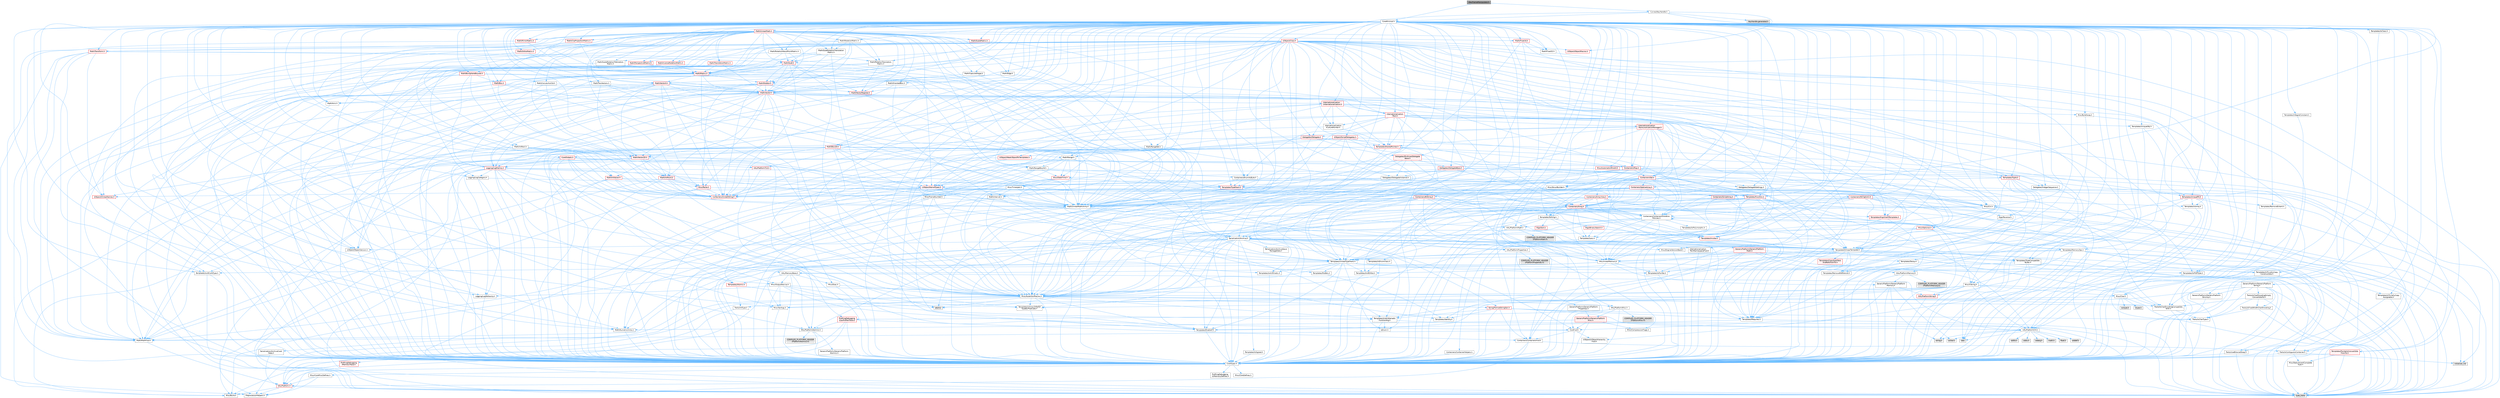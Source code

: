 digraph "IKeyFrameManipulator.h"
{
 // INTERACTIVE_SVG=YES
 // LATEX_PDF_SIZE
  bgcolor="transparent";
  edge [fontname=Helvetica,fontsize=10,labelfontname=Helvetica,labelfontsize=10];
  node [fontname=Helvetica,fontsize=10,shape=box,height=0.2,width=0.4];
  Node1 [id="Node000001",label="IKeyFrameManipulator.h",height=0.2,width=0.4,color="gray40", fillcolor="grey60", style="filled", fontcolor="black",tooltip=" "];
  Node1 -> Node2 [id="edge1_Node000001_Node000002",color="steelblue1",style="solid",tooltip=" "];
  Node2 [id="Node000002",label="CoreMinimal.h",height=0.2,width=0.4,color="grey40", fillcolor="white", style="filled",URL="$d7/d67/CoreMinimal_8h.html",tooltip=" "];
  Node2 -> Node3 [id="edge2_Node000002_Node000003",color="steelblue1",style="solid",tooltip=" "];
  Node3 [id="Node000003",label="CoreTypes.h",height=0.2,width=0.4,color="grey40", fillcolor="white", style="filled",URL="$dc/dec/CoreTypes_8h.html",tooltip=" "];
  Node3 -> Node4 [id="edge3_Node000003_Node000004",color="steelblue1",style="solid",tooltip=" "];
  Node4 [id="Node000004",label="HAL/Platform.h",height=0.2,width=0.4,color="red", fillcolor="#FFF0F0", style="filled",URL="$d9/dd0/Platform_8h.html",tooltip=" "];
  Node4 -> Node5 [id="edge4_Node000004_Node000005",color="steelblue1",style="solid",tooltip=" "];
  Node5 [id="Node000005",label="Misc/Build.h",height=0.2,width=0.4,color="grey40", fillcolor="white", style="filled",URL="$d3/dbb/Build_8h.html",tooltip=" "];
  Node4 -> Node7 [id="edge5_Node000004_Node000007",color="steelblue1",style="solid",tooltip=" "];
  Node7 [id="Node000007",label="type_traits",height=0.2,width=0.4,color="grey60", fillcolor="#E0E0E0", style="filled",tooltip=" "];
  Node4 -> Node8 [id="edge6_Node000004_Node000008",color="steelblue1",style="solid",tooltip=" "];
  Node8 [id="Node000008",label="PreprocessorHelpers.h",height=0.2,width=0.4,color="grey40", fillcolor="white", style="filled",URL="$db/ddb/PreprocessorHelpers_8h.html",tooltip=" "];
  Node3 -> Node14 [id="edge7_Node000003_Node000014",color="steelblue1",style="solid",tooltip=" "];
  Node14 [id="Node000014",label="ProfilingDebugging\l/UMemoryDefines.h",height=0.2,width=0.4,color="grey40", fillcolor="white", style="filled",URL="$d2/da2/UMemoryDefines_8h.html",tooltip=" "];
  Node3 -> Node15 [id="edge8_Node000003_Node000015",color="steelblue1",style="solid",tooltip=" "];
  Node15 [id="Node000015",label="Misc/CoreMiscDefines.h",height=0.2,width=0.4,color="grey40", fillcolor="white", style="filled",URL="$da/d38/CoreMiscDefines_8h.html",tooltip=" "];
  Node15 -> Node4 [id="edge9_Node000015_Node000004",color="steelblue1",style="solid",tooltip=" "];
  Node15 -> Node8 [id="edge10_Node000015_Node000008",color="steelblue1",style="solid",tooltip=" "];
  Node3 -> Node16 [id="edge11_Node000003_Node000016",color="steelblue1",style="solid",tooltip=" "];
  Node16 [id="Node000016",label="Misc/CoreDefines.h",height=0.2,width=0.4,color="grey40", fillcolor="white", style="filled",URL="$d3/dd2/CoreDefines_8h.html",tooltip=" "];
  Node2 -> Node17 [id="edge12_Node000002_Node000017",color="steelblue1",style="solid",tooltip=" "];
  Node17 [id="Node000017",label="CoreFwd.h",height=0.2,width=0.4,color="grey40", fillcolor="white", style="filled",URL="$d1/d1e/CoreFwd_8h.html",tooltip=" "];
  Node17 -> Node3 [id="edge13_Node000017_Node000003",color="steelblue1",style="solid",tooltip=" "];
  Node17 -> Node18 [id="edge14_Node000017_Node000018",color="steelblue1",style="solid",tooltip=" "];
  Node18 [id="Node000018",label="Containers/ContainersFwd.h",height=0.2,width=0.4,color="grey40", fillcolor="white", style="filled",URL="$d4/d0a/ContainersFwd_8h.html",tooltip=" "];
  Node18 -> Node4 [id="edge15_Node000018_Node000004",color="steelblue1",style="solid",tooltip=" "];
  Node18 -> Node3 [id="edge16_Node000018_Node000003",color="steelblue1",style="solid",tooltip=" "];
  Node18 -> Node19 [id="edge17_Node000018_Node000019",color="steelblue1",style="solid",tooltip=" "];
  Node19 [id="Node000019",label="Traits/IsContiguousContainer.h",height=0.2,width=0.4,color="grey40", fillcolor="white", style="filled",URL="$d5/d3c/IsContiguousContainer_8h.html",tooltip=" "];
  Node19 -> Node3 [id="edge18_Node000019_Node000003",color="steelblue1",style="solid",tooltip=" "];
  Node19 -> Node20 [id="edge19_Node000019_Node000020",color="steelblue1",style="solid",tooltip=" "];
  Node20 [id="Node000020",label="Misc/StaticAssertComplete\lType.h",height=0.2,width=0.4,color="grey40", fillcolor="white", style="filled",URL="$d5/d4e/StaticAssertCompleteType_8h.html",tooltip=" "];
  Node19 -> Node21 [id="edge20_Node000019_Node000021",color="steelblue1",style="solid",tooltip=" "];
  Node21 [id="Node000021",label="initializer_list",height=0.2,width=0.4,color="grey60", fillcolor="#E0E0E0", style="filled",tooltip=" "];
  Node17 -> Node22 [id="edge21_Node000017_Node000022",color="steelblue1",style="solid",tooltip=" "];
  Node22 [id="Node000022",label="Math/MathFwd.h",height=0.2,width=0.4,color="grey40", fillcolor="white", style="filled",URL="$d2/d10/MathFwd_8h.html",tooltip=" "];
  Node22 -> Node4 [id="edge22_Node000022_Node000004",color="steelblue1",style="solid",tooltip=" "];
  Node17 -> Node23 [id="edge23_Node000017_Node000023",color="steelblue1",style="solid",tooltip=" "];
  Node23 [id="Node000023",label="UObject/UObjectHierarchy\lFwd.h",height=0.2,width=0.4,color="grey40", fillcolor="white", style="filled",URL="$d3/d13/UObjectHierarchyFwd_8h.html",tooltip=" "];
  Node2 -> Node23 [id="edge24_Node000002_Node000023",color="steelblue1",style="solid",tooltip=" "];
  Node2 -> Node18 [id="edge25_Node000002_Node000018",color="steelblue1",style="solid",tooltip=" "];
  Node2 -> Node24 [id="edge26_Node000002_Node000024",color="steelblue1",style="solid",tooltip=" "];
  Node24 [id="Node000024",label="Misc/VarArgs.h",height=0.2,width=0.4,color="grey40", fillcolor="white", style="filled",URL="$d5/d6f/VarArgs_8h.html",tooltip=" "];
  Node24 -> Node3 [id="edge27_Node000024_Node000003",color="steelblue1",style="solid",tooltip=" "];
  Node2 -> Node25 [id="edge28_Node000002_Node000025",color="steelblue1",style="solid",tooltip=" "];
  Node25 [id="Node000025",label="Logging/LogVerbosity.h",height=0.2,width=0.4,color="grey40", fillcolor="white", style="filled",URL="$d2/d8f/LogVerbosity_8h.html",tooltip=" "];
  Node25 -> Node3 [id="edge29_Node000025_Node000003",color="steelblue1",style="solid",tooltip=" "];
  Node2 -> Node26 [id="edge30_Node000002_Node000026",color="steelblue1",style="solid",tooltip=" "];
  Node26 [id="Node000026",label="Misc/OutputDevice.h",height=0.2,width=0.4,color="grey40", fillcolor="white", style="filled",URL="$d7/d32/OutputDevice_8h.html",tooltip=" "];
  Node26 -> Node17 [id="edge31_Node000026_Node000017",color="steelblue1",style="solid",tooltip=" "];
  Node26 -> Node3 [id="edge32_Node000026_Node000003",color="steelblue1",style="solid",tooltip=" "];
  Node26 -> Node25 [id="edge33_Node000026_Node000025",color="steelblue1",style="solid",tooltip=" "];
  Node26 -> Node24 [id="edge34_Node000026_Node000024",color="steelblue1",style="solid",tooltip=" "];
  Node26 -> Node27 [id="edge35_Node000026_Node000027",color="steelblue1",style="solid",tooltip=" "];
  Node27 [id="Node000027",label="Templates/IsArrayOrRefOf\lTypeByPredicate.h",height=0.2,width=0.4,color="grey40", fillcolor="white", style="filled",URL="$d6/da1/IsArrayOrRefOfTypeByPredicate_8h.html",tooltip=" "];
  Node27 -> Node3 [id="edge36_Node000027_Node000003",color="steelblue1",style="solid",tooltip=" "];
  Node26 -> Node28 [id="edge37_Node000026_Node000028",color="steelblue1",style="solid",tooltip=" "];
  Node28 [id="Node000028",label="Templates/IsValidVariadic\lFunctionArg.h",height=0.2,width=0.4,color="grey40", fillcolor="white", style="filled",URL="$d0/dc8/IsValidVariadicFunctionArg_8h.html",tooltip=" "];
  Node28 -> Node3 [id="edge38_Node000028_Node000003",color="steelblue1",style="solid",tooltip=" "];
  Node28 -> Node29 [id="edge39_Node000028_Node000029",color="steelblue1",style="solid",tooltip=" "];
  Node29 [id="Node000029",label="IsEnum.h",height=0.2,width=0.4,color="grey40", fillcolor="white", style="filled",URL="$d4/de5/IsEnum_8h.html",tooltip=" "];
  Node28 -> Node7 [id="edge40_Node000028_Node000007",color="steelblue1",style="solid",tooltip=" "];
  Node26 -> Node30 [id="edge41_Node000026_Node000030",color="steelblue1",style="solid",tooltip=" "];
  Node30 [id="Node000030",label="Traits/IsCharEncodingCompatible\lWith.h",height=0.2,width=0.4,color="grey40", fillcolor="white", style="filled",URL="$df/dd1/IsCharEncodingCompatibleWith_8h.html",tooltip=" "];
  Node30 -> Node7 [id="edge42_Node000030_Node000007",color="steelblue1",style="solid",tooltip=" "];
  Node30 -> Node31 [id="edge43_Node000030_Node000031",color="steelblue1",style="solid",tooltip=" "];
  Node31 [id="Node000031",label="Traits/IsCharType.h",height=0.2,width=0.4,color="grey40", fillcolor="white", style="filled",URL="$db/d51/IsCharType_8h.html",tooltip=" "];
  Node31 -> Node3 [id="edge44_Node000031_Node000003",color="steelblue1",style="solid",tooltip=" "];
  Node2 -> Node32 [id="edge45_Node000002_Node000032",color="steelblue1",style="solid",tooltip=" "];
  Node32 [id="Node000032",label="HAL/PlatformCrt.h",height=0.2,width=0.4,color="grey40", fillcolor="white", style="filled",URL="$d8/d75/PlatformCrt_8h.html",tooltip=" "];
  Node32 -> Node33 [id="edge46_Node000032_Node000033",color="steelblue1",style="solid",tooltip=" "];
  Node33 [id="Node000033",label="new",height=0.2,width=0.4,color="grey60", fillcolor="#E0E0E0", style="filled",tooltip=" "];
  Node32 -> Node34 [id="edge47_Node000032_Node000034",color="steelblue1",style="solid",tooltip=" "];
  Node34 [id="Node000034",label="wchar.h",height=0.2,width=0.4,color="grey60", fillcolor="#E0E0E0", style="filled",tooltip=" "];
  Node32 -> Node35 [id="edge48_Node000032_Node000035",color="steelblue1",style="solid",tooltip=" "];
  Node35 [id="Node000035",label="stddef.h",height=0.2,width=0.4,color="grey60", fillcolor="#E0E0E0", style="filled",tooltip=" "];
  Node32 -> Node36 [id="edge49_Node000032_Node000036",color="steelblue1",style="solid",tooltip=" "];
  Node36 [id="Node000036",label="stdlib.h",height=0.2,width=0.4,color="grey60", fillcolor="#E0E0E0", style="filled",tooltip=" "];
  Node32 -> Node37 [id="edge50_Node000032_Node000037",color="steelblue1",style="solid",tooltip=" "];
  Node37 [id="Node000037",label="stdio.h",height=0.2,width=0.4,color="grey60", fillcolor="#E0E0E0", style="filled",tooltip=" "];
  Node32 -> Node38 [id="edge51_Node000032_Node000038",color="steelblue1",style="solid",tooltip=" "];
  Node38 [id="Node000038",label="stdarg.h",height=0.2,width=0.4,color="grey60", fillcolor="#E0E0E0", style="filled",tooltip=" "];
  Node32 -> Node39 [id="edge52_Node000032_Node000039",color="steelblue1",style="solid",tooltip=" "];
  Node39 [id="Node000039",label="math.h",height=0.2,width=0.4,color="grey60", fillcolor="#E0E0E0", style="filled",tooltip=" "];
  Node32 -> Node40 [id="edge53_Node000032_Node000040",color="steelblue1",style="solid",tooltip=" "];
  Node40 [id="Node000040",label="float.h",height=0.2,width=0.4,color="grey60", fillcolor="#E0E0E0", style="filled",tooltip=" "];
  Node32 -> Node41 [id="edge54_Node000032_Node000041",color="steelblue1",style="solid",tooltip=" "];
  Node41 [id="Node000041",label="string.h",height=0.2,width=0.4,color="grey60", fillcolor="#E0E0E0", style="filled",tooltip=" "];
  Node2 -> Node42 [id="edge55_Node000002_Node000042",color="steelblue1",style="solid",tooltip=" "];
  Node42 [id="Node000042",label="HAL/PlatformMisc.h",height=0.2,width=0.4,color="grey40", fillcolor="white", style="filled",URL="$d0/df5/PlatformMisc_8h.html",tooltip=" "];
  Node42 -> Node3 [id="edge56_Node000042_Node000003",color="steelblue1",style="solid",tooltip=" "];
  Node42 -> Node43 [id="edge57_Node000042_Node000043",color="steelblue1",style="solid",tooltip=" "];
  Node43 [id="Node000043",label="GenericPlatform/GenericPlatform\lMisc.h",height=0.2,width=0.4,color="red", fillcolor="#FFF0F0", style="filled",URL="$db/d9a/GenericPlatformMisc_8h.html",tooltip=" "];
  Node43 -> Node17 [id="edge58_Node000043_Node000017",color="steelblue1",style="solid",tooltip=" "];
  Node43 -> Node3 [id="edge59_Node000043_Node000003",color="steelblue1",style="solid",tooltip=" "];
  Node43 -> Node32 [id="edge60_Node000043_Node000032",color="steelblue1",style="solid",tooltip=" "];
  Node43 -> Node47 [id="edge61_Node000043_Node000047",color="steelblue1",style="solid",tooltip=" "];
  Node47 [id="Node000047",label="Math/NumericLimits.h",height=0.2,width=0.4,color="grey40", fillcolor="white", style="filled",URL="$df/d1b/NumericLimits_8h.html",tooltip=" "];
  Node47 -> Node3 [id="edge62_Node000047_Node000003",color="steelblue1",style="solid",tooltip=" "];
  Node43 -> Node48 [id="edge63_Node000043_Node000048",color="steelblue1",style="solid",tooltip=" "];
  Node48 [id="Node000048",label="Misc/CompressionFlags.h",height=0.2,width=0.4,color="grey40", fillcolor="white", style="filled",URL="$d9/d76/CompressionFlags_8h.html",tooltip=" "];
  Node42 -> Node52 [id="edge64_Node000042_Node000052",color="steelblue1",style="solid",tooltip=" "];
  Node52 [id="Node000052",label="COMPILED_PLATFORM_HEADER\l(PlatformMisc.h)",height=0.2,width=0.4,color="grey60", fillcolor="#E0E0E0", style="filled",tooltip=" "];
  Node42 -> Node53 [id="edge65_Node000042_Node000053",color="steelblue1",style="solid",tooltip=" "];
  Node53 [id="Node000053",label="ProfilingDebugging\l/CpuProfilerTrace.h",height=0.2,width=0.4,color="red", fillcolor="#FFF0F0", style="filled",URL="$da/dcb/CpuProfilerTrace_8h.html",tooltip=" "];
  Node53 -> Node3 [id="edge66_Node000053_Node000003",color="steelblue1",style="solid",tooltip=" "];
  Node53 -> Node18 [id="edge67_Node000053_Node000018",color="steelblue1",style="solid",tooltip=" "];
  Node53 -> Node54 [id="edge68_Node000053_Node000054",color="steelblue1",style="solid",tooltip=" "];
  Node54 [id="Node000054",label="HAL/PlatformAtomics.h",height=0.2,width=0.4,color="grey40", fillcolor="white", style="filled",URL="$d3/d36/PlatformAtomics_8h.html",tooltip=" "];
  Node54 -> Node3 [id="edge69_Node000054_Node000003",color="steelblue1",style="solid",tooltip=" "];
  Node54 -> Node55 [id="edge70_Node000054_Node000055",color="steelblue1",style="solid",tooltip=" "];
  Node55 [id="Node000055",label="GenericPlatform/GenericPlatform\lAtomics.h",height=0.2,width=0.4,color="grey40", fillcolor="white", style="filled",URL="$da/d72/GenericPlatformAtomics_8h.html",tooltip=" "];
  Node55 -> Node3 [id="edge71_Node000055_Node000003",color="steelblue1",style="solid",tooltip=" "];
  Node54 -> Node56 [id="edge72_Node000054_Node000056",color="steelblue1",style="solid",tooltip=" "];
  Node56 [id="Node000056",label="COMPILED_PLATFORM_HEADER\l(PlatformAtomics.h)",height=0.2,width=0.4,color="grey60", fillcolor="#E0E0E0", style="filled",tooltip=" "];
  Node53 -> Node8 [id="edge73_Node000053_Node000008",color="steelblue1",style="solid",tooltip=" "];
  Node53 -> Node5 [id="edge74_Node000053_Node000005",color="steelblue1",style="solid",tooltip=" "];
  Node2 -> Node61 [id="edge75_Node000002_Node000061",color="steelblue1",style="solid",tooltip=" "];
  Node61 [id="Node000061",label="Misc/AssertionMacros.h",height=0.2,width=0.4,color="grey40", fillcolor="white", style="filled",URL="$d0/dfa/AssertionMacros_8h.html",tooltip=" "];
  Node61 -> Node3 [id="edge76_Node000061_Node000003",color="steelblue1",style="solid",tooltip=" "];
  Node61 -> Node4 [id="edge77_Node000061_Node000004",color="steelblue1",style="solid",tooltip=" "];
  Node61 -> Node42 [id="edge78_Node000061_Node000042",color="steelblue1",style="solid",tooltip=" "];
  Node61 -> Node8 [id="edge79_Node000061_Node000008",color="steelblue1",style="solid",tooltip=" "];
  Node61 -> Node62 [id="edge80_Node000061_Node000062",color="steelblue1",style="solid",tooltip=" "];
  Node62 [id="Node000062",label="Templates/EnableIf.h",height=0.2,width=0.4,color="grey40", fillcolor="white", style="filled",URL="$d7/d60/EnableIf_8h.html",tooltip=" "];
  Node62 -> Node3 [id="edge81_Node000062_Node000003",color="steelblue1",style="solid",tooltip=" "];
  Node61 -> Node27 [id="edge82_Node000061_Node000027",color="steelblue1",style="solid",tooltip=" "];
  Node61 -> Node28 [id="edge83_Node000061_Node000028",color="steelblue1",style="solid",tooltip=" "];
  Node61 -> Node30 [id="edge84_Node000061_Node000030",color="steelblue1",style="solid",tooltip=" "];
  Node61 -> Node24 [id="edge85_Node000061_Node000024",color="steelblue1",style="solid",tooltip=" "];
  Node61 -> Node63 [id="edge86_Node000061_Node000063",color="steelblue1",style="solid",tooltip=" "];
  Node63 [id="Node000063",label="String/FormatStringSan.h",height=0.2,width=0.4,color="red", fillcolor="#FFF0F0", style="filled",URL="$d3/d8b/FormatStringSan_8h.html",tooltip=" "];
  Node63 -> Node7 [id="edge87_Node000063_Node000007",color="steelblue1",style="solid",tooltip=" "];
  Node63 -> Node3 [id="edge88_Node000063_Node000003",color="steelblue1",style="solid",tooltip=" "];
  Node63 -> Node64 [id="edge89_Node000063_Node000064",color="steelblue1",style="solid",tooltip=" "];
  Node64 [id="Node000064",label="Templates/Requires.h",height=0.2,width=0.4,color="grey40", fillcolor="white", style="filled",URL="$dc/d96/Requires_8h.html",tooltip=" "];
  Node64 -> Node62 [id="edge90_Node000064_Node000062",color="steelblue1",style="solid",tooltip=" "];
  Node64 -> Node7 [id="edge91_Node000064_Node000007",color="steelblue1",style="solid",tooltip=" "];
  Node63 -> Node65 [id="edge92_Node000063_Node000065",color="steelblue1",style="solid",tooltip=" "];
  Node65 [id="Node000065",label="Templates/Identity.h",height=0.2,width=0.4,color="grey40", fillcolor="white", style="filled",URL="$d0/dd5/Identity_8h.html",tooltip=" "];
  Node63 -> Node28 [id="edge93_Node000063_Node000028",color="steelblue1",style="solid",tooltip=" "];
  Node63 -> Node31 [id="edge94_Node000063_Node000031",color="steelblue1",style="solid",tooltip=" "];
  Node63 -> Node18 [id="edge95_Node000063_Node000018",color="steelblue1",style="solid",tooltip=" "];
  Node61 -> Node69 [id="edge96_Node000061_Node000069",color="steelblue1",style="solid",tooltip=" "];
  Node69 [id="Node000069",label="atomic",height=0.2,width=0.4,color="grey60", fillcolor="#E0E0E0", style="filled",tooltip=" "];
  Node2 -> Node70 [id="edge97_Node000002_Node000070",color="steelblue1",style="solid",tooltip=" "];
  Node70 [id="Node000070",label="Templates/IsPointer.h",height=0.2,width=0.4,color="grey40", fillcolor="white", style="filled",URL="$d7/d05/IsPointer_8h.html",tooltip=" "];
  Node70 -> Node3 [id="edge98_Node000070_Node000003",color="steelblue1",style="solid",tooltip=" "];
  Node2 -> Node71 [id="edge99_Node000002_Node000071",color="steelblue1",style="solid",tooltip=" "];
  Node71 [id="Node000071",label="HAL/PlatformMemory.h",height=0.2,width=0.4,color="grey40", fillcolor="white", style="filled",URL="$de/d68/PlatformMemory_8h.html",tooltip=" "];
  Node71 -> Node3 [id="edge100_Node000071_Node000003",color="steelblue1",style="solid",tooltip=" "];
  Node71 -> Node72 [id="edge101_Node000071_Node000072",color="steelblue1",style="solid",tooltip=" "];
  Node72 [id="Node000072",label="GenericPlatform/GenericPlatform\lMemory.h",height=0.2,width=0.4,color="grey40", fillcolor="white", style="filled",URL="$dd/d22/GenericPlatformMemory_8h.html",tooltip=" "];
  Node72 -> Node17 [id="edge102_Node000072_Node000017",color="steelblue1",style="solid",tooltip=" "];
  Node72 -> Node3 [id="edge103_Node000072_Node000003",color="steelblue1",style="solid",tooltip=" "];
  Node72 -> Node73 [id="edge104_Node000072_Node000073",color="steelblue1",style="solid",tooltip=" "];
  Node73 [id="Node000073",label="HAL/PlatformString.h",height=0.2,width=0.4,color="red", fillcolor="#FFF0F0", style="filled",URL="$db/db5/PlatformString_8h.html",tooltip=" "];
  Node73 -> Node3 [id="edge105_Node000073_Node000003",color="steelblue1",style="solid",tooltip=" "];
  Node72 -> Node41 [id="edge106_Node000072_Node000041",color="steelblue1",style="solid",tooltip=" "];
  Node72 -> Node34 [id="edge107_Node000072_Node000034",color="steelblue1",style="solid",tooltip=" "];
  Node71 -> Node75 [id="edge108_Node000071_Node000075",color="steelblue1",style="solid",tooltip=" "];
  Node75 [id="Node000075",label="COMPILED_PLATFORM_HEADER\l(PlatformMemory.h)",height=0.2,width=0.4,color="grey60", fillcolor="#E0E0E0", style="filled",tooltip=" "];
  Node2 -> Node54 [id="edge109_Node000002_Node000054",color="steelblue1",style="solid",tooltip=" "];
  Node2 -> Node76 [id="edge110_Node000002_Node000076",color="steelblue1",style="solid",tooltip=" "];
  Node76 [id="Node000076",label="Misc/Exec.h",height=0.2,width=0.4,color="grey40", fillcolor="white", style="filled",URL="$de/ddb/Exec_8h.html",tooltip=" "];
  Node76 -> Node3 [id="edge111_Node000076_Node000003",color="steelblue1",style="solid",tooltip=" "];
  Node76 -> Node61 [id="edge112_Node000076_Node000061",color="steelblue1",style="solid",tooltip=" "];
  Node2 -> Node77 [id="edge113_Node000002_Node000077",color="steelblue1",style="solid",tooltip=" "];
  Node77 [id="Node000077",label="HAL/MemoryBase.h",height=0.2,width=0.4,color="grey40", fillcolor="white", style="filled",URL="$d6/d9f/MemoryBase_8h.html",tooltip=" "];
  Node77 -> Node3 [id="edge114_Node000077_Node000003",color="steelblue1",style="solid",tooltip=" "];
  Node77 -> Node54 [id="edge115_Node000077_Node000054",color="steelblue1",style="solid",tooltip=" "];
  Node77 -> Node32 [id="edge116_Node000077_Node000032",color="steelblue1",style="solid",tooltip=" "];
  Node77 -> Node76 [id="edge117_Node000077_Node000076",color="steelblue1",style="solid",tooltip=" "];
  Node77 -> Node26 [id="edge118_Node000077_Node000026",color="steelblue1",style="solid",tooltip=" "];
  Node77 -> Node78 [id="edge119_Node000077_Node000078",color="steelblue1",style="solid",tooltip=" "];
  Node78 [id="Node000078",label="Templates/Atomic.h",height=0.2,width=0.4,color="red", fillcolor="#FFF0F0", style="filled",URL="$d3/d91/Atomic_8h.html",tooltip=" "];
  Node78 -> Node86 [id="edge120_Node000078_Node000086",color="steelblue1",style="solid",tooltip=" "];
  Node86 [id="Node000086",label="Traits/IntType.h",height=0.2,width=0.4,color="grey40", fillcolor="white", style="filled",URL="$d7/deb/IntType_8h.html",tooltip=" "];
  Node86 -> Node4 [id="edge121_Node000086_Node000004",color="steelblue1",style="solid",tooltip=" "];
  Node78 -> Node69 [id="edge122_Node000078_Node000069",color="steelblue1",style="solid",tooltip=" "];
  Node2 -> Node87 [id="edge123_Node000002_Node000087",color="steelblue1",style="solid",tooltip=" "];
  Node87 [id="Node000087",label="HAL/UnrealMemory.h",height=0.2,width=0.4,color="grey40", fillcolor="white", style="filled",URL="$d9/d96/UnrealMemory_8h.html",tooltip=" "];
  Node87 -> Node3 [id="edge124_Node000087_Node000003",color="steelblue1",style="solid",tooltip=" "];
  Node87 -> Node72 [id="edge125_Node000087_Node000072",color="steelblue1",style="solid",tooltip=" "];
  Node87 -> Node77 [id="edge126_Node000087_Node000077",color="steelblue1",style="solid",tooltip=" "];
  Node87 -> Node71 [id="edge127_Node000087_Node000071",color="steelblue1",style="solid",tooltip=" "];
  Node87 -> Node88 [id="edge128_Node000087_Node000088",color="steelblue1",style="solid",tooltip=" "];
  Node88 [id="Node000088",label="ProfilingDebugging\l/MemoryTrace.h",height=0.2,width=0.4,color="red", fillcolor="#FFF0F0", style="filled",URL="$da/dd7/MemoryTrace_8h.html",tooltip=" "];
  Node88 -> Node4 [id="edge129_Node000088_Node000004",color="steelblue1",style="solid",tooltip=" "];
  Node87 -> Node70 [id="edge130_Node000087_Node000070",color="steelblue1",style="solid",tooltip=" "];
  Node2 -> Node89 [id="edge131_Node000002_Node000089",color="steelblue1",style="solid",tooltip=" "];
  Node89 [id="Node000089",label="Templates/IsArithmetic.h",height=0.2,width=0.4,color="grey40", fillcolor="white", style="filled",URL="$d2/d5d/IsArithmetic_8h.html",tooltip=" "];
  Node89 -> Node3 [id="edge132_Node000089_Node000003",color="steelblue1",style="solid",tooltip=" "];
  Node2 -> Node83 [id="edge133_Node000002_Node000083",color="steelblue1",style="solid",tooltip=" "];
  Node83 [id="Node000083",label="Templates/AndOrNot.h",height=0.2,width=0.4,color="grey40", fillcolor="white", style="filled",URL="$db/d0a/AndOrNot_8h.html",tooltip=" "];
  Node83 -> Node3 [id="edge134_Node000083_Node000003",color="steelblue1",style="solid",tooltip=" "];
  Node2 -> Node90 [id="edge135_Node000002_Node000090",color="steelblue1",style="solid",tooltip=" "];
  Node90 [id="Node000090",label="Templates/IsPODType.h",height=0.2,width=0.4,color="grey40", fillcolor="white", style="filled",URL="$d7/db1/IsPODType_8h.html",tooltip=" "];
  Node90 -> Node3 [id="edge136_Node000090_Node000003",color="steelblue1",style="solid",tooltip=" "];
  Node2 -> Node91 [id="edge137_Node000002_Node000091",color="steelblue1",style="solid",tooltip=" "];
  Node91 [id="Node000091",label="Templates/IsUECoreType.h",height=0.2,width=0.4,color="grey40", fillcolor="white", style="filled",URL="$d1/db8/IsUECoreType_8h.html",tooltip=" "];
  Node91 -> Node3 [id="edge138_Node000091_Node000003",color="steelblue1",style="solid",tooltip=" "];
  Node91 -> Node7 [id="edge139_Node000091_Node000007",color="steelblue1",style="solid",tooltip=" "];
  Node2 -> Node84 [id="edge140_Node000002_Node000084",color="steelblue1",style="solid",tooltip=" "];
  Node84 [id="Node000084",label="Templates/IsTriviallyCopy\lConstructible.h",height=0.2,width=0.4,color="grey40", fillcolor="white", style="filled",URL="$d3/d78/IsTriviallyCopyConstructible_8h.html",tooltip=" "];
  Node84 -> Node3 [id="edge141_Node000084_Node000003",color="steelblue1",style="solid",tooltip=" "];
  Node84 -> Node7 [id="edge142_Node000084_Node000007",color="steelblue1",style="solid",tooltip=" "];
  Node2 -> Node92 [id="edge143_Node000002_Node000092",color="steelblue1",style="solid",tooltip=" "];
  Node92 [id="Node000092",label="Templates/UnrealTypeTraits.h",height=0.2,width=0.4,color="grey40", fillcolor="white", style="filled",URL="$d2/d2d/UnrealTypeTraits_8h.html",tooltip=" "];
  Node92 -> Node3 [id="edge144_Node000092_Node000003",color="steelblue1",style="solid",tooltip=" "];
  Node92 -> Node70 [id="edge145_Node000092_Node000070",color="steelblue1",style="solid",tooltip=" "];
  Node92 -> Node61 [id="edge146_Node000092_Node000061",color="steelblue1",style="solid",tooltip=" "];
  Node92 -> Node83 [id="edge147_Node000092_Node000083",color="steelblue1",style="solid",tooltip=" "];
  Node92 -> Node62 [id="edge148_Node000092_Node000062",color="steelblue1",style="solid",tooltip=" "];
  Node92 -> Node89 [id="edge149_Node000092_Node000089",color="steelblue1",style="solid",tooltip=" "];
  Node92 -> Node29 [id="edge150_Node000092_Node000029",color="steelblue1",style="solid",tooltip=" "];
  Node92 -> Node93 [id="edge151_Node000092_Node000093",color="steelblue1",style="solid",tooltip=" "];
  Node93 [id="Node000093",label="Templates/Models.h",height=0.2,width=0.4,color="grey40", fillcolor="white", style="filled",URL="$d3/d0c/Models_8h.html",tooltip=" "];
  Node93 -> Node65 [id="edge152_Node000093_Node000065",color="steelblue1",style="solid",tooltip=" "];
  Node92 -> Node90 [id="edge153_Node000092_Node000090",color="steelblue1",style="solid",tooltip=" "];
  Node92 -> Node91 [id="edge154_Node000092_Node000091",color="steelblue1",style="solid",tooltip=" "];
  Node92 -> Node84 [id="edge155_Node000092_Node000084",color="steelblue1",style="solid",tooltip=" "];
  Node2 -> Node62 [id="edge156_Node000002_Node000062",color="steelblue1",style="solid",tooltip=" "];
  Node2 -> Node94 [id="edge157_Node000002_Node000094",color="steelblue1",style="solid",tooltip=" "];
  Node94 [id="Node000094",label="Templates/RemoveReference.h",height=0.2,width=0.4,color="grey40", fillcolor="white", style="filled",URL="$da/dbe/RemoveReference_8h.html",tooltip=" "];
  Node94 -> Node3 [id="edge158_Node000094_Node000003",color="steelblue1",style="solid",tooltip=" "];
  Node2 -> Node95 [id="edge159_Node000002_Node000095",color="steelblue1",style="solid",tooltip=" "];
  Node95 [id="Node000095",label="Templates/IntegralConstant.h",height=0.2,width=0.4,color="grey40", fillcolor="white", style="filled",URL="$db/d1b/IntegralConstant_8h.html",tooltip=" "];
  Node95 -> Node3 [id="edge160_Node000095_Node000003",color="steelblue1",style="solid",tooltip=" "];
  Node2 -> Node96 [id="edge161_Node000002_Node000096",color="steelblue1",style="solid",tooltip=" "];
  Node96 [id="Node000096",label="Templates/IsClass.h",height=0.2,width=0.4,color="grey40", fillcolor="white", style="filled",URL="$db/dcb/IsClass_8h.html",tooltip=" "];
  Node96 -> Node3 [id="edge162_Node000096_Node000003",color="steelblue1",style="solid",tooltip=" "];
  Node2 -> Node97 [id="edge163_Node000002_Node000097",color="steelblue1",style="solid",tooltip=" "];
  Node97 [id="Node000097",label="Templates/TypeCompatible\lBytes.h",height=0.2,width=0.4,color="grey40", fillcolor="white", style="filled",URL="$df/d0a/TypeCompatibleBytes_8h.html",tooltip=" "];
  Node97 -> Node3 [id="edge164_Node000097_Node000003",color="steelblue1",style="solid",tooltip=" "];
  Node97 -> Node41 [id="edge165_Node000097_Node000041",color="steelblue1",style="solid",tooltip=" "];
  Node97 -> Node33 [id="edge166_Node000097_Node000033",color="steelblue1",style="solid",tooltip=" "];
  Node97 -> Node7 [id="edge167_Node000097_Node000007",color="steelblue1",style="solid",tooltip=" "];
  Node2 -> Node19 [id="edge168_Node000002_Node000019",color="steelblue1",style="solid",tooltip=" "];
  Node2 -> Node98 [id="edge169_Node000002_Node000098",color="steelblue1",style="solid",tooltip=" "];
  Node98 [id="Node000098",label="Templates/UnrealTemplate.h",height=0.2,width=0.4,color="grey40", fillcolor="white", style="filled",URL="$d4/d24/UnrealTemplate_8h.html",tooltip=" "];
  Node98 -> Node3 [id="edge170_Node000098_Node000003",color="steelblue1",style="solid",tooltip=" "];
  Node98 -> Node70 [id="edge171_Node000098_Node000070",color="steelblue1",style="solid",tooltip=" "];
  Node98 -> Node87 [id="edge172_Node000098_Node000087",color="steelblue1",style="solid",tooltip=" "];
  Node98 -> Node99 [id="edge173_Node000098_Node000099",color="steelblue1",style="solid",tooltip=" "];
  Node99 [id="Node000099",label="Templates/CopyQualifiers\lAndRefsFromTo.h",height=0.2,width=0.4,color="red", fillcolor="#FFF0F0", style="filled",URL="$d3/db3/CopyQualifiersAndRefsFromTo_8h.html",tooltip=" "];
  Node98 -> Node92 [id="edge174_Node000098_Node000092",color="steelblue1",style="solid",tooltip=" "];
  Node98 -> Node94 [id="edge175_Node000098_Node000094",color="steelblue1",style="solid",tooltip=" "];
  Node98 -> Node64 [id="edge176_Node000098_Node000064",color="steelblue1",style="solid",tooltip=" "];
  Node98 -> Node97 [id="edge177_Node000098_Node000097",color="steelblue1",style="solid",tooltip=" "];
  Node98 -> Node65 [id="edge178_Node000098_Node000065",color="steelblue1",style="solid",tooltip=" "];
  Node98 -> Node19 [id="edge179_Node000098_Node000019",color="steelblue1",style="solid",tooltip=" "];
  Node98 -> Node101 [id="edge180_Node000098_Node000101",color="steelblue1",style="solid",tooltip=" "];
  Node101 [id="Node000101",label="Traits/UseBitwiseSwap.h",height=0.2,width=0.4,color="grey40", fillcolor="white", style="filled",URL="$db/df3/UseBitwiseSwap_8h.html",tooltip=" "];
  Node101 -> Node3 [id="edge181_Node000101_Node000003",color="steelblue1",style="solid",tooltip=" "];
  Node101 -> Node7 [id="edge182_Node000101_Node000007",color="steelblue1",style="solid",tooltip=" "];
  Node98 -> Node7 [id="edge183_Node000098_Node000007",color="steelblue1",style="solid",tooltip=" "];
  Node2 -> Node47 [id="edge184_Node000002_Node000047",color="steelblue1",style="solid",tooltip=" "];
  Node2 -> Node102 [id="edge185_Node000002_Node000102",color="steelblue1",style="solid",tooltip=" "];
  Node102 [id="Node000102",label="HAL/PlatformMath.h",height=0.2,width=0.4,color="grey40", fillcolor="white", style="filled",URL="$dc/d53/PlatformMath_8h.html",tooltip=" "];
  Node102 -> Node3 [id="edge186_Node000102_Node000003",color="steelblue1",style="solid",tooltip=" "];
  Node102 -> Node103 [id="edge187_Node000102_Node000103",color="steelblue1",style="solid",tooltip=" "];
  Node103 [id="Node000103",label="GenericPlatform/GenericPlatform\lMath.h",height=0.2,width=0.4,color="red", fillcolor="#FFF0F0", style="filled",URL="$d5/d79/GenericPlatformMath_8h.html",tooltip=" "];
  Node103 -> Node3 [id="edge188_Node000103_Node000003",color="steelblue1",style="solid",tooltip=" "];
  Node103 -> Node18 [id="edge189_Node000103_Node000018",color="steelblue1",style="solid",tooltip=" "];
  Node103 -> Node32 [id="edge190_Node000103_Node000032",color="steelblue1",style="solid",tooltip=" "];
  Node103 -> Node83 [id="edge191_Node000103_Node000083",color="steelblue1",style="solid",tooltip=" "];
  Node103 -> Node104 [id="edge192_Node000103_Node000104",color="steelblue1",style="solid",tooltip=" "];
  Node104 [id="Node000104",label="Templates/Decay.h",height=0.2,width=0.4,color="grey40", fillcolor="white", style="filled",URL="$dd/d0f/Decay_8h.html",tooltip=" "];
  Node104 -> Node3 [id="edge193_Node000104_Node000003",color="steelblue1",style="solid",tooltip=" "];
  Node104 -> Node94 [id="edge194_Node000104_Node000094",color="steelblue1",style="solid",tooltip=" "];
  Node104 -> Node7 [id="edge195_Node000104_Node000007",color="steelblue1",style="solid",tooltip=" "];
  Node103 -> Node92 [id="edge196_Node000103_Node000092",color="steelblue1",style="solid",tooltip=" "];
  Node103 -> Node64 [id="edge197_Node000103_Node000064",color="steelblue1",style="solid",tooltip=" "];
  Node103 -> Node97 [id="edge198_Node000103_Node000097",color="steelblue1",style="solid",tooltip=" "];
  Node103 -> Node7 [id="edge199_Node000103_Node000007",color="steelblue1",style="solid",tooltip=" "];
  Node102 -> Node109 [id="edge200_Node000102_Node000109",color="steelblue1",style="solid",tooltip=" "];
  Node109 [id="Node000109",label="COMPILED_PLATFORM_HEADER\l(PlatformMath.h)",height=0.2,width=0.4,color="grey60", fillcolor="#E0E0E0", style="filled",tooltip=" "];
  Node2 -> Node85 [id="edge201_Node000002_Node000085",color="steelblue1",style="solid",tooltip=" "];
  Node85 [id="Node000085",label="Templates/IsTriviallyCopy\lAssignable.h",height=0.2,width=0.4,color="grey40", fillcolor="white", style="filled",URL="$d2/df2/IsTriviallyCopyAssignable_8h.html",tooltip=" "];
  Node85 -> Node3 [id="edge202_Node000085_Node000003",color="steelblue1",style="solid",tooltip=" "];
  Node85 -> Node7 [id="edge203_Node000085_Node000007",color="steelblue1",style="solid",tooltip=" "];
  Node2 -> Node110 [id="edge204_Node000002_Node000110",color="steelblue1",style="solid",tooltip=" "];
  Node110 [id="Node000110",label="Templates/MemoryOps.h",height=0.2,width=0.4,color="grey40", fillcolor="white", style="filled",URL="$db/dea/MemoryOps_8h.html",tooltip=" "];
  Node110 -> Node3 [id="edge205_Node000110_Node000003",color="steelblue1",style="solid",tooltip=" "];
  Node110 -> Node87 [id="edge206_Node000110_Node000087",color="steelblue1",style="solid",tooltip=" "];
  Node110 -> Node85 [id="edge207_Node000110_Node000085",color="steelblue1",style="solid",tooltip=" "];
  Node110 -> Node84 [id="edge208_Node000110_Node000084",color="steelblue1",style="solid",tooltip=" "];
  Node110 -> Node64 [id="edge209_Node000110_Node000064",color="steelblue1",style="solid",tooltip=" "];
  Node110 -> Node92 [id="edge210_Node000110_Node000092",color="steelblue1",style="solid",tooltip=" "];
  Node110 -> Node101 [id="edge211_Node000110_Node000101",color="steelblue1",style="solid",tooltip=" "];
  Node110 -> Node33 [id="edge212_Node000110_Node000033",color="steelblue1",style="solid",tooltip=" "];
  Node110 -> Node7 [id="edge213_Node000110_Node000007",color="steelblue1",style="solid",tooltip=" "];
  Node2 -> Node111 [id="edge214_Node000002_Node000111",color="steelblue1",style="solid",tooltip=" "];
  Node111 [id="Node000111",label="Containers/ContainerAllocation\lPolicies.h",height=0.2,width=0.4,color="grey40", fillcolor="white", style="filled",URL="$d7/dff/ContainerAllocationPolicies_8h.html",tooltip=" "];
  Node111 -> Node3 [id="edge215_Node000111_Node000003",color="steelblue1",style="solid",tooltip=" "];
  Node111 -> Node112 [id="edge216_Node000111_Node000112",color="steelblue1",style="solid",tooltip=" "];
  Node112 [id="Node000112",label="Containers/ContainerHelpers.h",height=0.2,width=0.4,color="grey40", fillcolor="white", style="filled",URL="$d7/d33/ContainerHelpers_8h.html",tooltip=" "];
  Node112 -> Node3 [id="edge217_Node000112_Node000003",color="steelblue1",style="solid",tooltip=" "];
  Node111 -> Node111 [id="edge218_Node000111_Node000111",color="steelblue1",style="solid",tooltip=" "];
  Node111 -> Node102 [id="edge219_Node000111_Node000102",color="steelblue1",style="solid",tooltip=" "];
  Node111 -> Node87 [id="edge220_Node000111_Node000087",color="steelblue1",style="solid",tooltip=" "];
  Node111 -> Node47 [id="edge221_Node000111_Node000047",color="steelblue1",style="solid",tooltip=" "];
  Node111 -> Node61 [id="edge222_Node000111_Node000061",color="steelblue1",style="solid",tooltip=" "];
  Node111 -> Node113 [id="edge223_Node000111_Node000113",color="steelblue1",style="solid",tooltip=" "];
  Node113 [id="Node000113",label="Templates/IsPolymorphic.h",height=0.2,width=0.4,color="grey40", fillcolor="white", style="filled",URL="$dc/d20/IsPolymorphic_8h.html",tooltip=" "];
  Node111 -> Node110 [id="edge224_Node000111_Node000110",color="steelblue1",style="solid",tooltip=" "];
  Node111 -> Node97 [id="edge225_Node000111_Node000097",color="steelblue1",style="solid",tooltip=" "];
  Node111 -> Node7 [id="edge226_Node000111_Node000007",color="steelblue1",style="solid",tooltip=" "];
  Node2 -> Node114 [id="edge227_Node000002_Node000114",color="steelblue1",style="solid",tooltip=" "];
  Node114 [id="Node000114",label="Templates/IsEnumClass.h",height=0.2,width=0.4,color="grey40", fillcolor="white", style="filled",URL="$d7/d15/IsEnumClass_8h.html",tooltip=" "];
  Node114 -> Node3 [id="edge228_Node000114_Node000003",color="steelblue1",style="solid",tooltip=" "];
  Node114 -> Node83 [id="edge229_Node000114_Node000083",color="steelblue1",style="solid",tooltip=" "];
  Node2 -> Node115 [id="edge230_Node000002_Node000115",color="steelblue1",style="solid",tooltip=" "];
  Node115 [id="Node000115",label="HAL/PlatformProperties.h",height=0.2,width=0.4,color="grey40", fillcolor="white", style="filled",URL="$d9/db0/PlatformProperties_8h.html",tooltip=" "];
  Node115 -> Node3 [id="edge231_Node000115_Node000003",color="steelblue1",style="solid",tooltip=" "];
  Node115 -> Node116 [id="edge232_Node000115_Node000116",color="steelblue1",style="solid",tooltip=" "];
  Node116 [id="Node000116",label="GenericPlatform/GenericPlatform\lProperties.h",height=0.2,width=0.4,color="grey40", fillcolor="white", style="filled",URL="$d2/dcd/GenericPlatformProperties_8h.html",tooltip=" "];
  Node116 -> Node3 [id="edge233_Node000116_Node000003",color="steelblue1",style="solid",tooltip=" "];
  Node116 -> Node43 [id="edge234_Node000116_Node000043",color="steelblue1",style="solid",tooltip=" "];
  Node115 -> Node117 [id="edge235_Node000115_Node000117",color="steelblue1",style="solid",tooltip=" "];
  Node117 [id="Node000117",label="COMPILED_PLATFORM_HEADER\l(PlatformProperties.h)",height=0.2,width=0.4,color="grey60", fillcolor="#E0E0E0", style="filled",tooltip=" "];
  Node2 -> Node118 [id="edge236_Node000002_Node000118",color="steelblue1",style="solid",tooltip=" "];
  Node118 [id="Node000118",label="Misc/EngineVersionBase.h",height=0.2,width=0.4,color="grey40", fillcolor="white", style="filled",URL="$d5/d2b/EngineVersionBase_8h.html",tooltip=" "];
  Node118 -> Node3 [id="edge237_Node000118_Node000003",color="steelblue1",style="solid",tooltip=" "];
  Node2 -> Node119 [id="edge238_Node000002_Node000119",color="steelblue1",style="solid",tooltip=" "];
  Node119 [id="Node000119",label="Internationalization\l/TextNamespaceFwd.h",height=0.2,width=0.4,color="grey40", fillcolor="white", style="filled",URL="$d8/d97/TextNamespaceFwd_8h.html",tooltip=" "];
  Node119 -> Node3 [id="edge239_Node000119_Node000003",color="steelblue1",style="solid",tooltip=" "];
  Node2 -> Node120 [id="edge240_Node000002_Node000120",color="steelblue1",style="solid",tooltip=" "];
  Node120 [id="Node000120",label="Serialization/Archive.h",height=0.2,width=0.4,color="grey40", fillcolor="white", style="filled",URL="$d7/d3b/Archive_8h.html",tooltip=" "];
  Node120 -> Node17 [id="edge241_Node000120_Node000017",color="steelblue1",style="solid",tooltip=" "];
  Node120 -> Node3 [id="edge242_Node000120_Node000003",color="steelblue1",style="solid",tooltip=" "];
  Node120 -> Node115 [id="edge243_Node000120_Node000115",color="steelblue1",style="solid",tooltip=" "];
  Node120 -> Node119 [id="edge244_Node000120_Node000119",color="steelblue1",style="solid",tooltip=" "];
  Node120 -> Node22 [id="edge245_Node000120_Node000022",color="steelblue1",style="solid",tooltip=" "];
  Node120 -> Node61 [id="edge246_Node000120_Node000061",color="steelblue1",style="solid",tooltip=" "];
  Node120 -> Node5 [id="edge247_Node000120_Node000005",color="steelblue1",style="solid",tooltip=" "];
  Node120 -> Node48 [id="edge248_Node000120_Node000048",color="steelblue1",style="solid",tooltip=" "];
  Node120 -> Node118 [id="edge249_Node000120_Node000118",color="steelblue1",style="solid",tooltip=" "];
  Node120 -> Node24 [id="edge250_Node000120_Node000024",color="steelblue1",style="solid",tooltip=" "];
  Node120 -> Node121 [id="edge251_Node000120_Node000121",color="steelblue1",style="solid",tooltip=" "];
  Node121 [id="Node000121",label="Serialization/ArchiveCook\lData.h",height=0.2,width=0.4,color="grey40", fillcolor="white", style="filled",URL="$dc/db6/ArchiveCookData_8h.html",tooltip=" "];
  Node121 -> Node4 [id="edge252_Node000121_Node000004",color="steelblue1",style="solid",tooltip=" "];
  Node120 -> Node122 [id="edge253_Node000120_Node000122",color="steelblue1",style="solid",tooltip=" "];
  Node122 [id="Node000122",label="Serialization/ArchiveSave\lPackageData.h",height=0.2,width=0.4,color="grey40", fillcolor="white", style="filled",URL="$d1/d37/ArchiveSavePackageData_8h.html",tooltip=" "];
  Node120 -> Node62 [id="edge254_Node000120_Node000062",color="steelblue1",style="solid",tooltip=" "];
  Node120 -> Node27 [id="edge255_Node000120_Node000027",color="steelblue1",style="solid",tooltip=" "];
  Node120 -> Node114 [id="edge256_Node000120_Node000114",color="steelblue1",style="solid",tooltip=" "];
  Node120 -> Node107 [id="edge257_Node000120_Node000107",color="steelblue1",style="solid",tooltip=" "];
  Node107 [id="Node000107",label="Templates/IsSigned.h",height=0.2,width=0.4,color="grey40", fillcolor="white", style="filled",URL="$d8/dd8/IsSigned_8h.html",tooltip=" "];
  Node107 -> Node3 [id="edge258_Node000107_Node000003",color="steelblue1",style="solid",tooltip=" "];
  Node120 -> Node28 [id="edge259_Node000120_Node000028",color="steelblue1",style="solid",tooltip=" "];
  Node120 -> Node98 [id="edge260_Node000120_Node000098",color="steelblue1",style="solid",tooltip=" "];
  Node120 -> Node30 [id="edge261_Node000120_Node000030",color="steelblue1",style="solid",tooltip=" "];
  Node120 -> Node123 [id="edge262_Node000120_Node000123",color="steelblue1",style="solid",tooltip=" "];
  Node123 [id="Node000123",label="UObject/ObjectVersion.h",height=0.2,width=0.4,color="grey40", fillcolor="white", style="filled",URL="$da/d63/ObjectVersion_8h.html",tooltip=" "];
  Node123 -> Node3 [id="edge263_Node000123_Node000003",color="steelblue1",style="solid",tooltip=" "];
  Node2 -> Node124 [id="edge264_Node000002_Node000124",color="steelblue1",style="solid",tooltip=" "];
  Node124 [id="Node000124",label="Templates/Less.h",height=0.2,width=0.4,color="grey40", fillcolor="white", style="filled",URL="$de/dc8/Less_8h.html",tooltip=" "];
  Node124 -> Node3 [id="edge265_Node000124_Node000003",color="steelblue1",style="solid",tooltip=" "];
  Node124 -> Node98 [id="edge266_Node000124_Node000098",color="steelblue1",style="solid",tooltip=" "];
  Node2 -> Node125 [id="edge267_Node000002_Node000125",color="steelblue1",style="solid",tooltip=" "];
  Node125 [id="Node000125",label="Templates/Sorting.h",height=0.2,width=0.4,color="grey40", fillcolor="white", style="filled",URL="$d3/d9e/Sorting_8h.html",tooltip=" "];
  Node125 -> Node3 [id="edge268_Node000125_Node000003",color="steelblue1",style="solid",tooltip=" "];
  Node125 -> Node126 [id="edge269_Node000125_Node000126",color="steelblue1",style="solid",tooltip=" "];
  Node126 [id="Node000126",label="Algo/BinarySearch.h",height=0.2,width=0.4,color="red", fillcolor="#FFF0F0", style="filled",URL="$db/db4/BinarySearch_8h.html",tooltip=" "];
  Node126 -> Node128 [id="edge270_Node000126_Node000128",color="steelblue1",style="solid",tooltip=" "];
  Node128 [id="Node000128",label="Templates/Invoke.h",height=0.2,width=0.4,color="red", fillcolor="#FFF0F0", style="filled",URL="$d7/deb/Invoke_8h.html",tooltip=" "];
  Node128 -> Node3 [id="edge271_Node000128_Node000003",color="steelblue1",style="solid",tooltip=" "];
  Node128 -> Node98 [id="edge272_Node000128_Node000098",color="steelblue1",style="solid",tooltip=" "];
  Node128 -> Node7 [id="edge273_Node000128_Node000007",color="steelblue1",style="solid",tooltip=" "];
  Node126 -> Node124 [id="edge274_Node000126_Node000124",color="steelblue1",style="solid",tooltip=" "];
  Node125 -> Node130 [id="edge275_Node000125_Node000130",color="steelblue1",style="solid",tooltip=" "];
  Node130 [id="Node000130",label="Algo/Sort.h",height=0.2,width=0.4,color="red", fillcolor="#FFF0F0", style="filled",URL="$d1/d87/Sort_8h.html",tooltip=" "];
  Node125 -> Node102 [id="edge276_Node000125_Node000102",color="steelblue1",style="solid",tooltip=" "];
  Node125 -> Node124 [id="edge277_Node000125_Node000124",color="steelblue1",style="solid",tooltip=" "];
  Node2 -> Node136 [id="edge278_Node000002_Node000136",color="steelblue1",style="solid",tooltip=" "];
  Node136 [id="Node000136",label="Misc/Char.h",height=0.2,width=0.4,color="grey40", fillcolor="white", style="filled",URL="$d0/d58/Char_8h.html",tooltip=" "];
  Node136 -> Node3 [id="edge279_Node000136_Node000003",color="steelblue1",style="solid",tooltip=" "];
  Node136 -> Node86 [id="edge280_Node000136_Node000086",color="steelblue1",style="solid",tooltip=" "];
  Node136 -> Node137 [id="edge281_Node000136_Node000137",color="steelblue1",style="solid",tooltip=" "];
  Node137 [id="Node000137",label="ctype.h",height=0.2,width=0.4,color="grey60", fillcolor="#E0E0E0", style="filled",tooltip=" "];
  Node136 -> Node138 [id="edge282_Node000136_Node000138",color="steelblue1",style="solid",tooltip=" "];
  Node138 [id="Node000138",label="wctype.h",height=0.2,width=0.4,color="grey60", fillcolor="#E0E0E0", style="filled",tooltip=" "];
  Node136 -> Node7 [id="edge283_Node000136_Node000007",color="steelblue1",style="solid",tooltip=" "];
  Node2 -> Node139 [id="edge284_Node000002_Node000139",color="steelblue1",style="solid",tooltip=" "];
  Node139 [id="Node000139",label="GenericPlatform/GenericPlatform\lStricmp.h",height=0.2,width=0.4,color="grey40", fillcolor="white", style="filled",URL="$d2/d86/GenericPlatformStricmp_8h.html",tooltip=" "];
  Node139 -> Node3 [id="edge285_Node000139_Node000003",color="steelblue1",style="solid",tooltip=" "];
  Node2 -> Node140 [id="edge286_Node000002_Node000140",color="steelblue1",style="solid",tooltip=" "];
  Node140 [id="Node000140",label="GenericPlatform/GenericPlatform\lString.h",height=0.2,width=0.4,color="grey40", fillcolor="white", style="filled",URL="$dd/d20/GenericPlatformString_8h.html",tooltip=" "];
  Node140 -> Node3 [id="edge287_Node000140_Node000003",color="steelblue1",style="solid",tooltip=" "];
  Node140 -> Node139 [id="edge288_Node000140_Node000139",color="steelblue1",style="solid",tooltip=" "];
  Node140 -> Node62 [id="edge289_Node000140_Node000062",color="steelblue1",style="solid",tooltip=" "];
  Node140 -> Node30 [id="edge290_Node000140_Node000030",color="steelblue1",style="solid",tooltip=" "];
  Node140 -> Node141 [id="edge291_Node000140_Node000141",color="steelblue1",style="solid",tooltip=" "];
  Node141 [id="Node000141",label="Traits/IsCharEncodingSimply\lConvertibleTo.h",height=0.2,width=0.4,color="grey40", fillcolor="white", style="filled",URL="$d4/dee/IsCharEncodingSimplyConvertibleTo_8h.html",tooltip=" "];
  Node141 -> Node7 [id="edge292_Node000141_Node000007",color="steelblue1",style="solid",tooltip=" "];
  Node141 -> Node30 [id="edge293_Node000141_Node000030",color="steelblue1",style="solid",tooltip=" "];
  Node141 -> Node142 [id="edge294_Node000141_Node000142",color="steelblue1",style="solid",tooltip=" "];
  Node142 [id="Node000142",label="Traits/IsFixedWidthCharEncoding.h",height=0.2,width=0.4,color="grey40", fillcolor="white", style="filled",URL="$dc/d9e/IsFixedWidthCharEncoding_8h.html",tooltip=" "];
  Node142 -> Node7 [id="edge295_Node000142_Node000007",color="steelblue1",style="solid",tooltip=" "];
  Node142 -> Node31 [id="edge296_Node000142_Node000031",color="steelblue1",style="solid",tooltip=" "];
  Node141 -> Node31 [id="edge297_Node000141_Node000031",color="steelblue1",style="solid",tooltip=" "];
  Node140 -> Node31 [id="edge298_Node000140_Node000031",color="steelblue1",style="solid",tooltip=" "];
  Node140 -> Node142 [id="edge299_Node000140_Node000142",color="steelblue1",style="solid",tooltip=" "];
  Node140 -> Node7 [id="edge300_Node000140_Node000007",color="steelblue1",style="solid",tooltip=" "];
  Node2 -> Node73 [id="edge301_Node000002_Node000073",color="steelblue1",style="solid",tooltip=" "];
  Node2 -> Node143 [id="edge302_Node000002_Node000143",color="steelblue1",style="solid",tooltip=" "];
  Node143 [id="Node000143",label="Misc/CString.h",height=0.2,width=0.4,color="grey40", fillcolor="white", style="filled",URL="$d2/d49/CString_8h.html",tooltip=" "];
  Node143 -> Node3 [id="edge303_Node000143_Node000003",color="steelblue1",style="solid",tooltip=" "];
  Node143 -> Node32 [id="edge304_Node000143_Node000032",color="steelblue1",style="solid",tooltip=" "];
  Node143 -> Node73 [id="edge305_Node000143_Node000073",color="steelblue1",style="solid",tooltip=" "];
  Node143 -> Node61 [id="edge306_Node000143_Node000061",color="steelblue1",style="solid",tooltip=" "];
  Node143 -> Node136 [id="edge307_Node000143_Node000136",color="steelblue1",style="solid",tooltip=" "];
  Node143 -> Node24 [id="edge308_Node000143_Node000024",color="steelblue1",style="solid",tooltip=" "];
  Node143 -> Node27 [id="edge309_Node000143_Node000027",color="steelblue1",style="solid",tooltip=" "];
  Node143 -> Node28 [id="edge310_Node000143_Node000028",color="steelblue1",style="solid",tooltip=" "];
  Node143 -> Node30 [id="edge311_Node000143_Node000030",color="steelblue1",style="solid",tooltip=" "];
  Node2 -> Node144 [id="edge312_Node000002_Node000144",color="steelblue1",style="solid",tooltip=" "];
  Node144 [id="Node000144",label="Misc/Crc.h",height=0.2,width=0.4,color="grey40", fillcolor="white", style="filled",URL="$d4/dd2/Crc_8h.html",tooltip=" "];
  Node144 -> Node3 [id="edge313_Node000144_Node000003",color="steelblue1",style="solid",tooltip=" "];
  Node144 -> Node73 [id="edge314_Node000144_Node000073",color="steelblue1",style="solid",tooltip=" "];
  Node144 -> Node61 [id="edge315_Node000144_Node000061",color="steelblue1",style="solid",tooltip=" "];
  Node144 -> Node143 [id="edge316_Node000144_Node000143",color="steelblue1",style="solid",tooltip=" "];
  Node144 -> Node136 [id="edge317_Node000144_Node000136",color="steelblue1",style="solid",tooltip=" "];
  Node144 -> Node92 [id="edge318_Node000144_Node000092",color="steelblue1",style="solid",tooltip=" "];
  Node144 -> Node31 [id="edge319_Node000144_Node000031",color="steelblue1",style="solid",tooltip=" "];
  Node2 -> Node135 [id="edge320_Node000002_Node000135",color="steelblue1",style="solid",tooltip=" "];
  Node135 [id="Node000135",label="Math/UnrealMathUtility.h",height=0.2,width=0.4,color="grey40", fillcolor="white", style="filled",URL="$db/db8/UnrealMathUtility_8h.html",tooltip=" "];
  Node135 -> Node3 [id="edge321_Node000135_Node000003",color="steelblue1",style="solid",tooltip=" "];
  Node135 -> Node61 [id="edge322_Node000135_Node000061",color="steelblue1",style="solid",tooltip=" "];
  Node135 -> Node102 [id="edge323_Node000135_Node000102",color="steelblue1",style="solid",tooltip=" "];
  Node135 -> Node22 [id="edge324_Node000135_Node000022",color="steelblue1",style="solid",tooltip=" "];
  Node135 -> Node65 [id="edge325_Node000135_Node000065",color="steelblue1",style="solid",tooltip=" "];
  Node135 -> Node64 [id="edge326_Node000135_Node000064",color="steelblue1",style="solid",tooltip=" "];
  Node2 -> Node145 [id="edge327_Node000002_Node000145",color="steelblue1",style="solid",tooltip=" "];
  Node145 [id="Node000145",label="Containers/UnrealString.h",height=0.2,width=0.4,color="red", fillcolor="#FFF0F0", style="filled",URL="$d5/dba/UnrealString_8h.html",tooltip=" "];
  Node2 -> Node149 [id="edge328_Node000002_Node000149",color="steelblue1",style="solid",tooltip=" "];
  Node149 [id="Node000149",label="Containers/Array.h",height=0.2,width=0.4,color="red", fillcolor="#FFF0F0", style="filled",URL="$df/dd0/Array_8h.html",tooltip=" "];
  Node149 -> Node3 [id="edge329_Node000149_Node000003",color="steelblue1",style="solid",tooltip=" "];
  Node149 -> Node61 [id="edge330_Node000149_Node000061",color="steelblue1",style="solid",tooltip=" "];
  Node149 -> Node87 [id="edge331_Node000149_Node000087",color="steelblue1",style="solid",tooltip=" "];
  Node149 -> Node92 [id="edge332_Node000149_Node000092",color="steelblue1",style="solid",tooltip=" "];
  Node149 -> Node98 [id="edge333_Node000149_Node000098",color="steelblue1",style="solid",tooltip=" "];
  Node149 -> Node111 [id="edge334_Node000149_Node000111",color="steelblue1",style="solid",tooltip=" "];
  Node149 -> Node120 [id="edge335_Node000149_Node000120",color="steelblue1",style="solid",tooltip=" "];
  Node149 -> Node128 [id="edge336_Node000149_Node000128",color="steelblue1",style="solid",tooltip=" "];
  Node149 -> Node124 [id="edge337_Node000149_Node000124",color="steelblue1",style="solid",tooltip=" "];
  Node149 -> Node64 [id="edge338_Node000149_Node000064",color="steelblue1",style="solid",tooltip=" "];
  Node149 -> Node125 [id="edge339_Node000149_Node000125",color="steelblue1",style="solid",tooltip=" "];
  Node149 -> Node172 [id="edge340_Node000149_Node000172",color="steelblue1",style="solid",tooltip=" "];
  Node172 [id="Node000172",label="Templates/AlignmentTemplates.h",height=0.2,width=0.4,color="red", fillcolor="#FFF0F0", style="filled",URL="$dd/d32/AlignmentTemplates_8h.html",tooltip=" "];
  Node172 -> Node3 [id="edge341_Node000172_Node000003",color="steelblue1",style="solid",tooltip=" "];
  Node172 -> Node70 [id="edge342_Node000172_Node000070",color="steelblue1",style="solid",tooltip=" "];
  Node149 -> Node7 [id="edge343_Node000149_Node000007",color="steelblue1",style="solid",tooltip=" "];
  Node2 -> Node173 [id="edge344_Node000002_Node000173",color="steelblue1",style="solid",tooltip=" "];
  Node173 [id="Node000173",label="Misc/FrameNumber.h",height=0.2,width=0.4,color="grey40", fillcolor="white", style="filled",URL="$dd/dbd/FrameNumber_8h.html",tooltip=" "];
  Node173 -> Node3 [id="edge345_Node000173_Node000003",color="steelblue1",style="solid",tooltip=" "];
  Node173 -> Node47 [id="edge346_Node000173_Node000047",color="steelblue1",style="solid",tooltip=" "];
  Node173 -> Node135 [id="edge347_Node000173_Node000135",color="steelblue1",style="solid",tooltip=" "];
  Node173 -> Node62 [id="edge348_Node000173_Node000062",color="steelblue1",style="solid",tooltip=" "];
  Node173 -> Node92 [id="edge349_Node000173_Node000092",color="steelblue1",style="solid",tooltip=" "];
  Node2 -> Node174 [id="edge350_Node000002_Node000174",color="steelblue1",style="solid",tooltip=" "];
  Node174 [id="Node000174",label="Misc/Timespan.h",height=0.2,width=0.4,color="grey40", fillcolor="white", style="filled",URL="$da/dd9/Timespan_8h.html",tooltip=" "];
  Node174 -> Node3 [id="edge351_Node000174_Node000003",color="steelblue1",style="solid",tooltip=" "];
  Node174 -> Node175 [id="edge352_Node000174_Node000175",color="steelblue1",style="solid",tooltip=" "];
  Node175 [id="Node000175",label="Math/Interval.h",height=0.2,width=0.4,color="grey40", fillcolor="white", style="filled",URL="$d1/d55/Interval_8h.html",tooltip=" "];
  Node175 -> Node3 [id="edge353_Node000175_Node000003",color="steelblue1",style="solid",tooltip=" "];
  Node175 -> Node89 [id="edge354_Node000175_Node000089",color="steelblue1",style="solid",tooltip=" "];
  Node175 -> Node92 [id="edge355_Node000175_Node000092",color="steelblue1",style="solid",tooltip=" "];
  Node175 -> Node47 [id="edge356_Node000175_Node000047",color="steelblue1",style="solid",tooltip=" "];
  Node175 -> Node135 [id="edge357_Node000175_Node000135",color="steelblue1",style="solid",tooltip=" "];
  Node174 -> Node135 [id="edge358_Node000174_Node000135",color="steelblue1",style="solid",tooltip=" "];
  Node174 -> Node61 [id="edge359_Node000174_Node000061",color="steelblue1",style="solid",tooltip=" "];
  Node2 -> Node176 [id="edge360_Node000002_Node000176",color="steelblue1",style="solid",tooltip=" "];
  Node176 [id="Node000176",label="Containers/StringConv.h",height=0.2,width=0.4,color="red", fillcolor="#FFF0F0", style="filled",URL="$d3/ddf/StringConv_8h.html",tooltip=" "];
  Node176 -> Node3 [id="edge361_Node000176_Node000003",color="steelblue1",style="solid",tooltip=" "];
  Node176 -> Node61 [id="edge362_Node000176_Node000061",color="steelblue1",style="solid",tooltip=" "];
  Node176 -> Node111 [id="edge363_Node000176_Node000111",color="steelblue1",style="solid",tooltip=" "];
  Node176 -> Node149 [id="edge364_Node000176_Node000149",color="steelblue1",style="solid",tooltip=" "];
  Node176 -> Node143 [id="edge365_Node000176_Node000143",color="steelblue1",style="solid",tooltip=" "];
  Node176 -> Node177 [id="edge366_Node000176_Node000177",color="steelblue1",style="solid",tooltip=" "];
  Node177 [id="Node000177",label="Templates/IsArray.h",height=0.2,width=0.4,color="grey40", fillcolor="white", style="filled",URL="$d8/d8d/IsArray_8h.html",tooltip=" "];
  Node177 -> Node3 [id="edge367_Node000177_Node000003",color="steelblue1",style="solid",tooltip=" "];
  Node176 -> Node98 [id="edge368_Node000176_Node000098",color="steelblue1",style="solid",tooltip=" "];
  Node176 -> Node92 [id="edge369_Node000176_Node000092",color="steelblue1",style="solid",tooltip=" "];
  Node176 -> Node30 [id="edge370_Node000176_Node000030",color="steelblue1",style="solid",tooltip=" "];
  Node176 -> Node19 [id="edge371_Node000176_Node000019",color="steelblue1",style="solid",tooltip=" "];
  Node176 -> Node7 [id="edge372_Node000176_Node000007",color="steelblue1",style="solid",tooltip=" "];
  Node2 -> Node178 [id="edge373_Node000002_Node000178",color="steelblue1",style="solid",tooltip=" "];
  Node178 [id="Node000178",label="UObject/UnrealNames.h",height=0.2,width=0.4,color="red", fillcolor="#FFF0F0", style="filled",URL="$d8/db1/UnrealNames_8h.html",tooltip=" "];
  Node178 -> Node3 [id="edge374_Node000178_Node000003",color="steelblue1",style="solid",tooltip=" "];
  Node2 -> Node180 [id="edge375_Node000002_Node000180",color="steelblue1",style="solid",tooltip=" "];
  Node180 [id="Node000180",label="UObject/NameTypes.h",height=0.2,width=0.4,color="red", fillcolor="#FFF0F0", style="filled",URL="$d6/d35/NameTypes_8h.html",tooltip=" "];
  Node180 -> Node3 [id="edge376_Node000180_Node000003",color="steelblue1",style="solid",tooltip=" "];
  Node180 -> Node61 [id="edge377_Node000180_Node000061",color="steelblue1",style="solid",tooltip=" "];
  Node180 -> Node87 [id="edge378_Node000180_Node000087",color="steelblue1",style="solid",tooltip=" "];
  Node180 -> Node92 [id="edge379_Node000180_Node000092",color="steelblue1",style="solid",tooltip=" "];
  Node180 -> Node98 [id="edge380_Node000180_Node000098",color="steelblue1",style="solid",tooltip=" "];
  Node180 -> Node145 [id="edge381_Node000180_Node000145",color="steelblue1",style="solid",tooltip=" "];
  Node180 -> Node176 [id="edge382_Node000180_Node000176",color="steelblue1",style="solid",tooltip=" "];
  Node180 -> Node178 [id="edge383_Node000180_Node000178",color="steelblue1",style="solid",tooltip=" "];
  Node180 -> Node78 [id="edge384_Node000180_Node000078",color="steelblue1",style="solid",tooltip=" "];
  Node2 -> Node188 [id="edge385_Node000002_Node000188",color="steelblue1",style="solid",tooltip=" "];
  Node188 [id="Node000188",label="Misc/Parse.h",height=0.2,width=0.4,color="red", fillcolor="#FFF0F0", style="filled",URL="$dc/d71/Parse_8h.html",tooltip=" "];
  Node188 -> Node145 [id="edge386_Node000188_Node000145",color="steelblue1",style="solid",tooltip=" "];
  Node188 -> Node3 [id="edge387_Node000188_Node000003",color="steelblue1",style="solid",tooltip=" "];
  Node188 -> Node32 [id="edge388_Node000188_Node000032",color="steelblue1",style="solid",tooltip=" "];
  Node188 -> Node5 [id="edge389_Node000188_Node000005",color="steelblue1",style="solid",tooltip=" "];
  Node188 -> Node189 [id="edge390_Node000188_Node000189",color="steelblue1",style="solid",tooltip=" "];
  Node189 [id="Node000189",label="Templates/Function.h",height=0.2,width=0.4,color="red", fillcolor="#FFF0F0", style="filled",URL="$df/df5/Function_8h.html",tooltip=" "];
  Node189 -> Node3 [id="edge391_Node000189_Node000003",color="steelblue1",style="solid",tooltip=" "];
  Node189 -> Node61 [id="edge392_Node000189_Node000061",color="steelblue1",style="solid",tooltip=" "];
  Node189 -> Node87 [id="edge393_Node000189_Node000087",color="steelblue1",style="solid",tooltip=" "];
  Node189 -> Node92 [id="edge394_Node000189_Node000092",color="steelblue1",style="solid",tooltip=" "];
  Node189 -> Node128 [id="edge395_Node000189_Node000128",color="steelblue1",style="solid",tooltip=" "];
  Node189 -> Node98 [id="edge396_Node000189_Node000098",color="steelblue1",style="solid",tooltip=" "];
  Node189 -> Node64 [id="edge397_Node000189_Node000064",color="steelblue1",style="solid",tooltip=" "];
  Node189 -> Node135 [id="edge398_Node000189_Node000135",color="steelblue1",style="solid",tooltip=" "];
  Node189 -> Node33 [id="edge399_Node000189_Node000033",color="steelblue1",style="solid",tooltip=" "];
  Node189 -> Node7 [id="edge400_Node000189_Node000007",color="steelblue1",style="solid",tooltip=" "];
  Node2 -> Node172 [id="edge401_Node000002_Node000172",color="steelblue1",style="solid",tooltip=" "];
  Node2 -> Node191 [id="edge402_Node000002_Node000191",color="steelblue1",style="solid",tooltip=" "];
  Node191 [id="Node000191",label="Misc/StructBuilder.h",height=0.2,width=0.4,color="grey40", fillcolor="white", style="filled",URL="$d9/db3/StructBuilder_8h.html",tooltip=" "];
  Node191 -> Node3 [id="edge403_Node000191_Node000003",color="steelblue1",style="solid",tooltip=" "];
  Node191 -> Node135 [id="edge404_Node000191_Node000135",color="steelblue1",style="solid",tooltip=" "];
  Node191 -> Node172 [id="edge405_Node000191_Node000172",color="steelblue1",style="solid",tooltip=" "];
  Node2 -> Node104 [id="edge406_Node000002_Node000104",color="steelblue1",style="solid",tooltip=" "];
  Node2 -> Node192 [id="edge407_Node000002_Node000192",color="steelblue1",style="solid",tooltip=" "];
  Node192 [id="Node000192",label="Templates/PointerIsConvertible\lFromTo.h",height=0.2,width=0.4,color="red", fillcolor="#FFF0F0", style="filled",URL="$d6/d65/PointerIsConvertibleFromTo_8h.html",tooltip=" "];
  Node192 -> Node3 [id="edge408_Node000192_Node000003",color="steelblue1",style="solid",tooltip=" "];
  Node192 -> Node20 [id="edge409_Node000192_Node000020",color="steelblue1",style="solid",tooltip=" "];
  Node192 -> Node7 [id="edge410_Node000192_Node000007",color="steelblue1",style="solid",tooltip=" "];
  Node2 -> Node128 [id="edge411_Node000002_Node000128",color="steelblue1",style="solid",tooltip=" "];
  Node2 -> Node189 [id="edge412_Node000002_Node000189",color="steelblue1",style="solid",tooltip=" "];
  Node2 -> Node161 [id="edge413_Node000002_Node000161",color="steelblue1",style="solid",tooltip=" "];
  Node161 [id="Node000161",label="Templates/TypeHash.h",height=0.2,width=0.4,color="red", fillcolor="#FFF0F0", style="filled",URL="$d1/d62/TypeHash_8h.html",tooltip=" "];
  Node161 -> Node3 [id="edge414_Node000161_Node000003",color="steelblue1",style="solid",tooltip=" "];
  Node161 -> Node64 [id="edge415_Node000161_Node000064",color="steelblue1",style="solid",tooltip=" "];
  Node161 -> Node144 [id="edge416_Node000161_Node000144",color="steelblue1",style="solid",tooltip=" "];
  Node161 -> Node7 [id="edge417_Node000161_Node000007",color="steelblue1",style="solid",tooltip=" "];
  Node2 -> Node193 [id="edge418_Node000002_Node000193",color="steelblue1",style="solid",tooltip=" "];
  Node193 [id="Node000193",label="Containers/ScriptArray.h",height=0.2,width=0.4,color="red", fillcolor="#FFF0F0", style="filled",URL="$dc/daf/ScriptArray_8h.html",tooltip=" "];
  Node193 -> Node3 [id="edge419_Node000193_Node000003",color="steelblue1",style="solid",tooltip=" "];
  Node193 -> Node61 [id="edge420_Node000193_Node000061",color="steelblue1",style="solid",tooltip=" "];
  Node193 -> Node87 [id="edge421_Node000193_Node000087",color="steelblue1",style="solid",tooltip=" "];
  Node193 -> Node111 [id="edge422_Node000193_Node000111",color="steelblue1",style="solid",tooltip=" "];
  Node193 -> Node149 [id="edge423_Node000193_Node000149",color="steelblue1",style="solid",tooltip=" "];
  Node193 -> Node21 [id="edge424_Node000193_Node000021",color="steelblue1",style="solid",tooltip=" "];
  Node2 -> Node194 [id="edge425_Node000002_Node000194",color="steelblue1",style="solid",tooltip=" "];
  Node194 [id="Node000194",label="Containers/BitArray.h",height=0.2,width=0.4,color="red", fillcolor="#FFF0F0", style="filled",URL="$d1/de4/BitArray_8h.html",tooltip=" "];
  Node194 -> Node111 [id="edge426_Node000194_Node000111",color="steelblue1",style="solid",tooltip=" "];
  Node194 -> Node3 [id="edge427_Node000194_Node000003",color="steelblue1",style="solid",tooltip=" "];
  Node194 -> Node54 [id="edge428_Node000194_Node000054",color="steelblue1",style="solid",tooltip=" "];
  Node194 -> Node87 [id="edge429_Node000194_Node000087",color="steelblue1",style="solid",tooltip=" "];
  Node194 -> Node135 [id="edge430_Node000194_Node000135",color="steelblue1",style="solid",tooltip=" "];
  Node194 -> Node61 [id="edge431_Node000194_Node000061",color="steelblue1",style="solid",tooltip=" "];
  Node194 -> Node120 [id="edge432_Node000194_Node000120",color="steelblue1",style="solid",tooltip=" "];
  Node194 -> Node62 [id="edge433_Node000194_Node000062",color="steelblue1",style="solid",tooltip=" "];
  Node194 -> Node128 [id="edge434_Node000194_Node000128",color="steelblue1",style="solid",tooltip=" "];
  Node194 -> Node98 [id="edge435_Node000194_Node000098",color="steelblue1",style="solid",tooltip=" "];
  Node194 -> Node92 [id="edge436_Node000194_Node000092",color="steelblue1",style="solid",tooltip=" "];
  Node2 -> Node195 [id="edge437_Node000002_Node000195",color="steelblue1",style="solid",tooltip=" "];
  Node195 [id="Node000195",label="Containers/SparseArray.h",height=0.2,width=0.4,color="red", fillcolor="#FFF0F0", style="filled",URL="$d5/dbf/SparseArray_8h.html",tooltip=" "];
  Node195 -> Node3 [id="edge438_Node000195_Node000003",color="steelblue1",style="solid",tooltip=" "];
  Node195 -> Node61 [id="edge439_Node000195_Node000061",color="steelblue1",style="solid",tooltip=" "];
  Node195 -> Node87 [id="edge440_Node000195_Node000087",color="steelblue1",style="solid",tooltip=" "];
  Node195 -> Node92 [id="edge441_Node000195_Node000092",color="steelblue1",style="solid",tooltip=" "];
  Node195 -> Node98 [id="edge442_Node000195_Node000098",color="steelblue1",style="solid",tooltip=" "];
  Node195 -> Node111 [id="edge443_Node000195_Node000111",color="steelblue1",style="solid",tooltip=" "];
  Node195 -> Node124 [id="edge444_Node000195_Node000124",color="steelblue1",style="solid",tooltip=" "];
  Node195 -> Node149 [id="edge445_Node000195_Node000149",color="steelblue1",style="solid",tooltip=" "];
  Node195 -> Node135 [id="edge446_Node000195_Node000135",color="steelblue1",style="solid",tooltip=" "];
  Node195 -> Node193 [id="edge447_Node000195_Node000193",color="steelblue1",style="solid",tooltip=" "];
  Node195 -> Node194 [id="edge448_Node000195_Node000194",color="steelblue1",style="solid",tooltip=" "];
  Node195 -> Node145 [id="edge449_Node000195_Node000145",color="steelblue1",style="solid",tooltip=" "];
  Node2 -> Node211 [id="edge450_Node000002_Node000211",color="steelblue1",style="solid",tooltip=" "];
  Node211 [id="Node000211",label="Containers/Set.h",height=0.2,width=0.4,color="red", fillcolor="#FFF0F0", style="filled",URL="$d4/d45/Set_8h.html",tooltip=" "];
  Node211 -> Node111 [id="edge451_Node000211_Node000111",color="steelblue1",style="solid",tooltip=" "];
  Node211 -> Node195 [id="edge452_Node000211_Node000195",color="steelblue1",style="solid",tooltip=" "];
  Node211 -> Node18 [id="edge453_Node000211_Node000018",color="steelblue1",style="solid",tooltip=" "];
  Node211 -> Node135 [id="edge454_Node000211_Node000135",color="steelblue1",style="solid",tooltip=" "];
  Node211 -> Node61 [id="edge455_Node000211_Node000061",color="steelblue1",style="solid",tooltip=" "];
  Node211 -> Node191 [id="edge456_Node000211_Node000191",color="steelblue1",style="solid",tooltip=" "];
  Node211 -> Node189 [id="edge457_Node000211_Node000189",color="steelblue1",style="solid",tooltip=" "];
  Node211 -> Node125 [id="edge458_Node000211_Node000125",color="steelblue1",style="solid",tooltip=" "];
  Node211 -> Node161 [id="edge459_Node000211_Node000161",color="steelblue1",style="solid",tooltip=" "];
  Node211 -> Node98 [id="edge460_Node000211_Node000098",color="steelblue1",style="solid",tooltip=" "];
  Node211 -> Node21 [id="edge461_Node000211_Node000021",color="steelblue1",style="solid",tooltip=" "];
  Node211 -> Node7 [id="edge462_Node000211_Node000007",color="steelblue1",style="solid",tooltip=" "];
  Node2 -> Node214 [id="edge463_Node000002_Node000214",color="steelblue1",style="solid",tooltip=" "];
  Node214 [id="Node000214",label="Algo/Reverse.h",height=0.2,width=0.4,color="grey40", fillcolor="white", style="filled",URL="$d5/d93/Reverse_8h.html",tooltip=" "];
  Node214 -> Node3 [id="edge464_Node000214_Node000003",color="steelblue1",style="solid",tooltip=" "];
  Node214 -> Node98 [id="edge465_Node000214_Node000098",color="steelblue1",style="solid",tooltip=" "];
  Node2 -> Node215 [id="edge466_Node000002_Node000215",color="steelblue1",style="solid",tooltip=" "];
  Node215 [id="Node000215",label="Containers/Map.h",height=0.2,width=0.4,color="red", fillcolor="#FFF0F0", style="filled",URL="$df/d79/Map_8h.html",tooltip=" "];
  Node215 -> Node3 [id="edge467_Node000215_Node000003",color="steelblue1",style="solid",tooltip=" "];
  Node215 -> Node214 [id="edge468_Node000215_Node000214",color="steelblue1",style="solid",tooltip=" "];
  Node215 -> Node211 [id="edge469_Node000215_Node000211",color="steelblue1",style="solid",tooltip=" "];
  Node215 -> Node145 [id="edge470_Node000215_Node000145",color="steelblue1",style="solid",tooltip=" "];
  Node215 -> Node61 [id="edge471_Node000215_Node000061",color="steelblue1",style="solid",tooltip=" "];
  Node215 -> Node191 [id="edge472_Node000215_Node000191",color="steelblue1",style="solid",tooltip=" "];
  Node215 -> Node189 [id="edge473_Node000215_Node000189",color="steelblue1",style="solid",tooltip=" "];
  Node215 -> Node125 [id="edge474_Node000215_Node000125",color="steelblue1",style="solid",tooltip=" "];
  Node215 -> Node216 [id="edge475_Node000215_Node000216",color="steelblue1",style="solid",tooltip=" "];
  Node216 [id="Node000216",label="Templates/Tuple.h",height=0.2,width=0.4,color="red", fillcolor="#FFF0F0", style="filled",URL="$d2/d4f/Tuple_8h.html",tooltip=" "];
  Node216 -> Node3 [id="edge476_Node000216_Node000003",color="steelblue1",style="solid",tooltip=" "];
  Node216 -> Node98 [id="edge477_Node000216_Node000098",color="steelblue1",style="solid",tooltip=" "];
  Node216 -> Node217 [id="edge478_Node000216_Node000217",color="steelblue1",style="solid",tooltip=" "];
  Node217 [id="Node000217",label="Delegates/IntegerSequence.h",height=0.2,width=0.4,color="grey40", fillcolor="white", style="filled",URL="$d2/dcc/IntegerSequence_8h.html",tooltip=" "];
  Node217 -> Node3 [id="edge479_Node000217_Node000003",color="steelblue1",style="solid",tooltip=" "];
  Node216 -> Node128 [id="edge480_Node000216_Node000128",color="steelblue1",style="solid",tooltip=" "];
  Node216 -> Node64 [id="edge481_Node000216_Node000064",color="steelblue1",style="solid",tooltip=" "];
  Node216 -> Node161 [id="edge482_Node000216_Node000161",color="steelblue1",style="solid",tooltip=" "];
  Node216 -> Node7 [id="edge483_Node000216_Node000007",color="steelblue1",style="solid",tooltip=" "];
  Node215 -> Node98 [id="edge484_Node000215_Node000098",color="steelblue1",style="solid",tooltip=" "];
  Node215 -> Node92 [id="edge485_Node000215_Node000092",color="steelblue1",style="solid",tooltip=" "];
  Node215 -> Node7 [id="edge486_Node000215_Node000007",color="steelblue1",style="solid",tooltip=" "];
  Node2 -> Node219 [id="edge487_Node000002_Node000219",color="steelblue1",style="solid",tooltip=" "];
  Node219 [id="Node000219",label="Math/IntPoint.h",height=0.2,width=0.4,color="red", fillcolor="#FFF0F0", style="filled",URL="$d3/df7/IntPoint_8h.html",tooltip=" "];
  Node219 -> Node3 [id="edge488_Node000219_Node000003",color="steelblue1",style="solid",tooltip=" "];
  Node219 -> Node61 [id="edge489_Node000219_Node000061",color="steelblue1",style="solid",tooltip=" "];
  Node219 -> Node188 [id="edge490_Node000219_Node000188",color="steelblue1",style="solid",tooltip=" "];
  Node219 -> Node22 [id="edge491_Node000219_Node000022",color="steelblue1",style="solid",tooltip=" "];
  Node219 -> Node135 [id="edge492_Node000219_Node000135",color="steelblue1",style="solid",tooltip=" "];
  Node219 -> Node145 [id="edge493_Node000219_Node000145",color="steelblue1",style="solid",tooltip=" "];
  Node219 -> Node161 [id="edge494_Node000219_Node000161",color="steelblue1",style="solid",tooltip=" "];
  Node2 -> Node221 [id="edge495_Node000002_Node000221",color="steelblue1",style="solid",tooltip=" "];
  Node221 [id="Node000221",label="Math/IntVector.h",height=0.2,width=0.4,color="red", fillcolor="#FFF0F0", style="filled",URL="$d7/d44/IntVector_8h.html",tooltip=" "];
  Node221 -> Node3 [id="edge496_Node000221_Node000003",color="steelblue1",style="solid",tooltip=" "];
  Node221 -> Node144 [id="edge497_Node000221_Node000144",color="steelblue1",style="solid",tooltip=" "];
  Node221 -> Node188 [id="edge498_Node000221_Node000188",color="steelblue1",style="solid",tooltip=" "];
  Node221 -> Node22 [id="edge499_Node000221_Node000022",color="steelblue1",style="solid",tooltip=" "];
  Node221 -> Node135 [id="edge500_Node000221_Node000135",color="steelblue1",style="solid",tooltip=" "];
  Node221 -> Node145 [id="edge501_Node000221_Node000145",color="steelblue1",style="solid",tooltip=" "];
  Node2 -> Node222 [id="edge502_Node000002_Node000222",color="steelblue1",style="solid",tooltip=" "];
  Node222 [id="Node000222",label="Logging/LogCategory.h",height=0.2,width=0.4,color="grey40", fillcolor="white", style="filled",URL="$d9/d36/LogCategory_8h.html",tooltip=" "];
  Node222 -> Node3 [id="edge503_Node000222_Node000003",color="steelblue1",style="solid",tooltip=" "];
  Node222 -> Node25 [id="edge504_Node000222_Node000025",color="steelblue1",style="solid",tooltip=" "];
  Node222 -> Node180 [id="edge505_Node000222_Node000180",color="steelblue1",style="solid",tooltip=" "];
  Node2 -> Node223 [id="edge506_Node000002_Node000223",color="steelblue1",style="solid",tooltip=" "];
  Node223 [id="Node000223",label="Logging/LogMacros.h",height=0.2,width=0.4,color="red", fillcolor="#FFF0F0", style="filled",URL="$d0/d16/LogMacros_8h.html",tooltip=" "];
  Node223 -> Node145 [id="edge507_Node000223_Node000145",color="steelblue1",style="solid",tooltip=" "];
  Node223 -> Node3 [id="edge508_Node000223_Node000003",color="steelblue1",style="solid",tooltip=" "];
  Node223 -> Node8 [id="edge509_Node000223_Node000008",color="steelblue1",style="solid",tooltip=" "];
  Node223 -> Node222 [id="edge510_Node000223_Node000222",color="steelblue1",style="solid",tooltip=" "];
  Node223 -> Node25 [id="edge511_Node000223_Node000025",color="steelblue1",style="solid",tooltip=" "];
  Node223 -> Node61 [id="edge512_Node000223_Node000061",color="steelblue1",style="solid",tooltip=" "];
  Node223 -> Node5 [id="edge513_Node000223_Node000005",color="steelblue1",style="solid",tooltip=" "];
  Node223 -> Node24 [id="edge514_Node000223_Node000024",color="steelblue1",style="solid",tooltip=" "];
  Node223 -> Node63 [id="edge515_Node000223_Node000063",color="steelblue1",style="solid",tooltip=" "];
  Node223 -> Node62 [id="edge516_Node000223_Node000062",color="steelblue1",style="solid",tooltip=" "];
  Node223 -> Node27 [id="edge517_Node000223_Node000027",color="steelblue1",style="solid",tooltip=" "];
  Node223 -> Node28 [id="edge518_Node000223_Node000028",color="steelblue1",style="solid",tooltip=" "];
  Node223 -> Node30 [id="edge519_Node000223_Node000030",color="steelblue1",style="solid",tooltip=" "];
  Node223 -> Node7 [id="edge520_Node000223_Node000007",color="steelblue1",style="solid",tooltip=" "];
  Node2 -> Node226 [id="edge521_Node000002_Node000226",color="steelblue1",style="solid",tooltip=" "];
  Node226 [id="Node000226",label="Math/Vector2D.h",height=0.2,width=0.4,color="red", fillcolor="#FFF0F0", style="filled",URL="$d3/db0/Vector2D_8h.html",tooltip=" "];
  Node226 -> Node3 [id="edge522_Node000226_Node000003",color="steelblue1",style="solid",tooltip=" "];
  Node226 -> Node22 [id="edge523_Node000226_Node000022",color="steelblue1",style="solid",tooltip=" "];
  Node226 -> Node61 [id="edge524_Node000226_Node000061",color="steelblue1",style="solid",tooltip=" "];
  Node226 -> Node144 [id="edge525_Node000226_Node000144",color="steelblue1",style="solid",tooltip=" "];
  Node226 -> Node135 [id="edge526_Node000226_Node000135",color="steelblue1",style="solid",tooltip=" "];
  Node226 -> Node145 [id="edge527_Node000226_Node000145",color="steelblue1",style="solid",tooltip=" "];
  Node226 -> Node188 [id="edge528_Node000226_Node000188",color="steelblue1",style="solid",tooltip=" "];
  Node226 -> Node219 [id="edge529_Node000226_Node000219",color="steelblue1",style="solid",tooltip=" "];
  Node226 -> Node223 [id="edge530_Node000226_Node000223",color="steelblue1",style="solid",tooltip=" "];
  Node226 -> Node7 [id="edge531_Node000226_Node000007",color="steelblue1",style="solid",tooltip=" "];
  Node2 -> Node230 [id="edge532_Node000002_Node000230",color="steelblue1",style="solid",tooltip=" "];
  Node230 [id="Node000230",label="Math/IntRect.h",height=0.2,width=0.4,color="grey40", fillcolor="white", style="filled",URL="$d7/d53/IntRect_8h.html",tooltip=" "];
  Node230 -> Node3 [id="edge533_Node000230_Node000003",color="steelblue1",style="solid",tooltip=" "];
  Node230 -> Node22 [id="edge534_Node000230_Node000022",color="steelblue1",style="solid",tooltip=" "];
  Node230 -> Node135 [id="edge535_Node000230_Node000135",color="steelblue1",style="solid",tooltip=" "];
  Node230 -> Node145 [id="edge536_Node000230_Node000145",color="steelblue1",style="solid",tooltip=" "];
  Node230 -> Node219 [id="edge537_Node000230_Node000219",color="steelblue1",style="solid",tooltip=" "];
  Node230 -> Node226 [id="edge538_Node000230_Node000226",color="steelblue1",style="solid",tooltip=" "];
  Node2 -> Node231 [id="edge539_Node000002_Node000231",color="steelblue1",style="solid",tooltip=" "];
  Node231 [id="Node000231",label="Misc/ByteSwap.h",height=0.2,width=0.4,color="grey40", fillcolor="white", style="filled",URL="$dc/dd7/ByteSwap_8h.html",tooltip=" "];
  Node231 -> Node3 [id="edge540_Node000231_Node000003",color="steelblue1",style="solid",tooltip=" "];
  Node231 -> Node32 [id="edge541_Node000231_Node000032",color="steelblue1",style="solid",tooltip=" "];
  Node2 -> Node160 [id="edge542_Node000002_Node000160",color="steelblue1",style="solid",tooltip=" "];
  Node160 [id="Node000160",label="Containers/EnumAsByte.h",height=0.2,width=0.4,color="grey40", fillcolor="white", style="filled",URL="$d6/d9a/EnumAsByte_8h.html",tooltip=" "];
  Node160 -> Node3 [id="edge543_Node000160_Node000003",color="steelblue1",style="solid",tooltip=" "];
  Node160 -> Node90 [id="edge544_Node000160_Node000090",color="steelblue1",style="solid",tooltip=" "];
  Node160 -> Node161 [id="edge545_Node000160_Node000161",color="steelblue1",style="solid",tooltip=" "];
  Node2 -> Node232 [id="edge546_Node000002_Node000232",color="steelblue1",style="solid",tooltip=" "];
  Node232 [id="Node000232",label="HAL/PlatformTLS.h",height=0.2,width=0.4,color="red", fillcolor="#FFF0F0", style="filled",URL="$d0/def/PlatformTLS_8h.html",tooltip=" "];
  Node232 -> Node3 [id="edge547_Node000232_Node000003",color="steelblue1",style="solid",tooltip=" "];
  Node2 -> Node235 [id="edge548_Node000002_Node000235",color="steelblue1",style="solid",tooltip=" "];
  Node235 [id="Node000235",label="CoreGlobals.h",height=0.2,width=0.4,color="red", fillcolor="#FFF0F0", style="filled",URL="$d5/d8c/CoreGlobals_8h.html",tooltip=" "];
  Node235 -> Node145 [id="edge549_Node000235_Node000145",color="steelblue1",style="solid",tooltip=" "];
  Node235 -> Node3 [id="edge550_Node000235_Node000003",color="steelblue1",style="solid",tooltip=" "];
  Node235 -> Node232 [id="edge551_Node000235_Node000232",color="steelblue1",style="solid",tooltip=" "];
  Node235 -> Node223 [id="edge552_Node000235_Node000223",color="steelblue1",style="solid",tooltip=" "];
  Node235 -> Node5 [id="edge553_Node000235_Node000005",color="steelblue1",style="solid",tooltip=" "];
  Node235 -> Node26 [id="edge554_Node000235_Node000026",color="steelblue1",style="solid",tooltip=" "];
  Node235 -> Node53 [id="edge555_Node000235_Node000053",color="steelblue1",style="solid",tooltip=" "];
  Node235 -> Node78 [id="edge556_Node000235_Node000078",color="steelblue1",style="solid",tooltip=" "];
  Node235 -> Node180 [id="edge557_Node000235_Node000180",color="steelblue1",style="solid",tooltip=" "];
  Node235 -> Node69 [id="edge558_Node000235_Node000069",color="steelblue1",style="solid",tooltip=" "];
  Node2 -> Node236 [id="edge559_Node000002_Node000236",color="steelblue1",style="solid",tooltip=" "];
  Node236 [id="Node000236",label="Templates/SharedPointer.h",height=0.2,width=0.4,color="red", fillcolor="#FFF0F0", style="filled",URL="$d2/d17/SharedPointer_8h.html",tooltip=" "];
  Node236 -> Node3 [id="edge560_Node000236_Node000003",color="steelblue1",style="solid",tooltip=" "];
  Node236 -> Node192 [id="edge561_Node000236_Node000192",color="steelblue1",style="solid",tooltip=" "];
  Node236 -> Node61 [id="edge562_Node000236_Node000061",color="steelblue1",style="solid",tooltip=" "];
  Node236 -> Node87 [id="edge563_Node000236_Node000087",color="steelblue1",style="solid",tooltip=" "];
  Node236 -> Node149 [id="edge564_Node000236_Node000149",color="steelblue1",style="solid",tooltip=" "];
  Node236 -> Node215 [id="edge565_Node000236_Node000215",color="steelblue1",style="solid",tooltip=" "];
  Node236 -> Node235 [id="edge566_Node000236_Node000235",color="steelblue1",style="solid",tooltip=" "];
  Node2 -> Node241 [id="edge567_Node000002_Node000241",color="steelblue1",style="solid",tooltip=" "];
  Node241 [id="Node000241",label="Internationalization\l/CulturePointer.h",height=0.2,width=0.4,color="grey40", fillcolor="white", style="filled",URL="$d6/dbe/CulturePointer_8h.html",tooltip=" "];
  Node241 -> Node3 [id="edge568_Node000241_Node000003",color="steelblue1",style="solid",tooltip=" "];
  Node241 -> Node236 [id="edge569_Node000241_Node000236",color="steelblue1",style="solid",tooltip=" "];
  Node2 -> Node242 [id="edge570_Node000002_Node000242",color="steelblue1",style="solid",tooltip=" "];
  Node242 [id="Node000242",label="UObject/WeakObjectPtrTemplates.h",height=0.2,width=0.4,color="red", fillcolor="#FFF0F0", style="filled",URL="$d8/d3b/WeakObjectPtrTemplates_8h.html",tooltip=" "];
  Node242 -> Node3 [id="edge571_Node000242_Node000003",color="steelblue1",style="solid",tooltip=" "];
  Node242 -> Node64 [id="edge572_Node000242_Node000064",color="steelblue1",style="solid",tooltip=" "];
  Node242 -> Node215 [id="edge573_Node000242_Node000215",color="steelblue1",style="solid",tooltip=" "];
  Node242 -> Node7 [id="edge574_Node000242_Node000007",color="steelblue1",style="solid",tooltip=" "];
  Node2 -> Node245 [id="edge575_Node000002_Node000245",color="steelblue1",style="solid",tooltip=" "];
  Node245 [id="Node000245",label="Delegates/DelegateSettings.h",height=0.2,width=0.4,color="grey40", fillcolor="white", style="filled",URL="$d0/d97/DelegateSettings_8h.html",tooltip=" "];
  Node245 -> Node3 [id="edge576_Node000245_Node000003",color="steelblue1",style="solid",tooltip=" "];
  Node2 -> Node246 [id="edge577_Node000002_Node000246",color="steelblue1",style="solid",tooltip=" "];
  Node246 [id="Node000246",label="Delegates/IDelegateInstance.h",height=0.2,width=0.4,color="grey40", fillcolor="white", style="filled",URL="$d2/d10/IDelegateInstance_8h.html",tooltip=" "];
  Node246 -> Node3 [id="edge578_Node000246_Node000003",color="steelblue1",style="solid",tooltip=" "];
  Node246 -> Node161 [id="edge579_Node000246_Node000161",color="steelblue1",style="solid",tooltip=" "];
  Node246 -> Node180 [id="edge580_Node000246_Node000180",color="steelblue1",style="solid",tooltip=" "];
  Node246 -> Node245 [id="edge581_Node000246_Node000245",color="steelblue1",style="solid",tooltip=" "];
  Node2 -> Node247 [id="edge582_Node000002_Node000247",color="steelblue1",style="solid",tooltip=" "];
  Node247 [id="Node000247",label="Delegates/DelegateBase.h",height=0.2,width=0.4,color="red", fillcolor="#FFF0F0", style="filled",URL="$da/d67/DelegateBase_8h.html",tooltip=" "];
  Node247 -> Node3 [id="edge583_Node000247_Node000003",color="steelblue1",style="solid",tooltip=" "];
  Node247 -> Node111 [id="edge584_Node000247_Node000111",color="steelblue1",style="solid",tooltip=" "];
  Node247 -> Node135 [id="edge585_Node000247_Node000135",color="steelblue1",style="solid",tooltip=" "];
  Node247 -> Node180 [id="edge586_Node000247_Node000180",color="steelblue1",style="solid",tooltip=" "];
  Node247 -> Node245 [id="edge587_Node000247_Node000245",color="steelblue1",style="solid",tooltip=" "];
  Node247 -> Node246 [id="edge588_Node000247_Node000246",color="steelblue1",style="solid",tooltip=" "];
  Node2 -> Node255 [id="edge589_Node000002_Node000255",color="steelblue1",style="solid",tooltip=" "];
  Node255 [id="Node000255",label="Delegates/MulticastDelegate\lBase.h",height=0.2,width=0.4,color="red", fillcolor="#FFF0F0", style="filled",URL="$db/d16/MulticastDelegateBase_8h.html",tooltip=" "];
  Node255 -> Node3 [id="edge590_Node000255_Node000003",color="steelblue1",style="solid",tooltip=" "];
  Node255 -> Node111 [id="edge591_Node000255_Node000111",color="steelblue1",style="solid",tooltip=" "];
  Node255 -> Node149 [id="edge592_Node000255_Node000149",color="steelblue1",style="solid",tooltip=" "];
  Node255 -> Node135 [id="edge593_Node000255_Node000135",color="steelblue1",style="solid",tooltip=" "];
  Node255 -> Node246 [id="edge594_Node000255_Node000246",color="steelblue1",style="solid",tooltip=" "];
  Node255 -> Node247 [id="edge595_Node000255_Node000247",color="steelblue1",style="solid",tooltip=" "];
  Node2 -> Node217 [id="edge596_Node000002_Node000217",color="steelblue1",style="solid",tooltip=" "];
  Node2 -> Node216 [id="edge597_Node000002_Node000216",color="steelblue1",style="solid",tooltip=" "];
  Node2 -> Node256 [id="edge598_Node000002_Node000256",color="steelblue1",style="solid",tooltip=" "];
  Node256 [id="Node000256",label="UObject/ScriptDelegates.h",height=0.2,width=0.4,color="red", fillcolor="#FFF0F0", style="filled",URL="$de/d81/ScriptDelegates_8h.html",tooltip=" "];
  Node256 -> Node149 [id="edge599_Node000256_Node000149",color="steelblue1",style="solid",tooltip=" "];
  Node256 -> Node111 [id="edge600_Node000256_Node000111",color="steelblue1",style="solid",tooltip=" "];
  Node256 -> Node145 [id="edge601_Node000256_Node000145",color="steelblue1",style="solid",tooltip=" "];
  Node256 -> Node61 [id="edge602_Node000256_Node000061",color="steelblue1",style="solid",tooltip=" "];
  Node256 -> Node236 [id="edge603_Node000256_Node000236",color="steelblue1",style="solid",tooltip=" "];
  Node256 -> Node161 [id="edge604_Node000256_Node000161",color="steelblue1",style="solid",tooltip=" "];
  Node256 -> Node92 [id="edge605_Node000256_Node000092",color="steelblue1",style="solid",tooltip=" "];
  Node256 -> Node180 [id="edge606_Node000256_Node000180",color="steelblue1",style="solid",tooltip=" "];
  Node2 -> Node258 [id="edge607_Node000002_Node000258",color="steelblue1",style="solid",tooltip=" "];
  Node258 [id="Node000258",label="Delegates/Delegate.h",height=0.2,width=0.4,color="red", fillcolor="#FFF0F0", style="filled",URL="$d4/d80/Delegate_8h.html",tooltip=" "];
  Node258 -> Node3 [id="edge608_Node000258_Node000003",color="steelblue1",style="solid",tooltip=" "];
  Node258 -> Node61 [id="edge609_Node000258_Node000061",color="steelblue1",style="solid",tooltip=" "];
  Node258 -> Node180 [id="edge610_Node000258_Node000180",color="steelblue1",style="solid",tooltip=" "];
  Node258 -> Node236 [id="edge611_Node000258_Node000236",color="steelblue1",style="solid",tooltip=" "];
  Node258 -> Node242 [id="edge612_Node000258_Node000242",color="steelblue1",style="solid",tooltip=" "];
  Node258 -> Node255 [id="edge613_Node000258_Node000255",color="steelblue1",style="solid",tooltip=" "];
  Node258 -> Node217 [id="edge614_Node000258_Node000217",color="steelblue1",style="solid",tooltip=" "];
  Node2 -> Node263 [id="edge615_Node000002_Node000263",color="steelblue1",style="solid",tooltip=" "];
  Node263 [id="Node000263",label="Internationalization\l/TextLocalizationManager.h",height=0.2,width=0.4,color="red", fillcolor="#FFF0F0", style="filled",URL="$d5/d2e/TextLocalizationManager_8h.html",tooltip=" "];
  Node263 -> Node149 [id="edge616_Node000263_Node000149",color="steelblue1",style="solid",tooltip=" "];
  Node263 -> Node187 [id="edge617_Node000263_Node000187",color="steelblue1",style="solid",tooltip=" "];
  Node187 [id="Node000187",label="Containers/ArrayView.h",height=0.2,width=0.4,color="red", fillcolor="#FFF0F0", style="filled",URL="$d7/df4/ArrayView_8h.html",tooltip=" "];
  Node187 -> Node3 [id="edge618_Node000187_Node000003",color="steelblue1",style="solid",tooltip=" "];
  Node187 -> Node18 [id="edge619_Node000187_Node000018",color="steelblue1",style="solid",tooltip=" "];
  Node187 -> Node61 [id="edge620_Node000187_Node000061",color="steelblue1",style="solid",tooltip=" "];
  Node187 -> Node128 [id="edge621_Node000187_Node000128",color="steelblue1",style="solid",tooltip=" "];
  Node187 -> Node92 [id="edge622_Node000187_Node000092",color="steelblue1",style="solid",tooltip=" "];
  Node187 -> Node149 [id="edge623_Node000187_Node000149",color="steelblue1",style="solid",tooltip=" "];
  Node187 -> Node135 [id="edge624_Node000187_Node000135",color="steelblue1",style="solid",tooltip=" "];
  Node187 -> Node7 [id="edge625_Node000187_Node000007",color="steelblue1",style="solid",tooltip=" "];
  Node263 -> Node111 [id="edge626_Node000263_Node000111",color="steelblue1",style="solid",tooltip=" "];
  Node263 -> Node215 [id="edge627_Node000263_Node000215",color="steelblue1",style="solid",tooltip=" "];
  Node263 -> Node211 [id="edge628_Node000263_Node000211",color="steelblue1",style="solid",tooltip=" "];
  Node263 -> Node145 [id="edge629_Node000263_Node000145",color="steelblue1",style="solid",tooltip=" "];
  Node263 -> Node3 [id="edge630_Node000263_Node000003",color="steelblue1",style="solid",tooltip=" "];
  Node263 -> Node258 [id="edge631_Node000263_Node000258",color="steelblue1",style="solid",tooltip=" "];
  Node263 -> Node144 [id="edge632_Node000263_Node000144",color="steelblue1",style="solid",tooltip=" "];
  Node263 -> Node189 [id="edge633_Node000263_Node000189",color="steelblue1",style="solid",tooltip=" "];
  Node263 -> Node236 [id="edge634_Node000263_Node000236",color="steelblue1",style="solid",tooltip=" "];
  Node263 -> Node69 [id="edge635_Node000263_Node000069",color="steelblue1",style="solid",tooltip=" "];
  Node2 -> Node204 [id="edge636_Node000002_Node000204",color="steelblue1",style="solid",tooltip=" "];
  Node204 [id="Node000204",label="Misc/Optional.h",height=0.2,width=0.4,color="red", fillcolor="#FFF0F0", style="filled",URL="$d2/dae/Optional_8h.html",tooltip=" "];
  Node204 -> Node3 [id="edge637_Node000204_Node000003",color="steelblue1",style="solid",tooltip=" "];
  Node204 -> Node61 [id="edge638_Node000204_Node000061",color="steelblue1",style="solid",tooltip=" "];
  Node204 -> Node110 [id="edge639_Node000204_Node000110",color="steelblue1",style="solid",tooltip=" "];
  Node204 -> Node98 [id="edge640_Node000204_Node000098",color="steelblue1",style="solid",tooltip=" "];
  Node204 -> Node120 [id="edge641_Node000204_Node000120",color="steelblue1",style="solid",tooltip=" "];
  Node2 -> Node177 [id="edge642_Node000002_Node000177",color="steelblue1",style="solid",tooltip=" "];
  Node2 -> Node209 [id="edge643_Node000002_Node000209",color="steelblue1",style="solid",tooltip=" "];
  Node209 [id="Node000209",label="Templates/RemoveExtent.h",height=0.2,width=0.4,color="grey40", fillcolor="white", style="filled",URL="$dc/de9/RemoveExtent_8h.html",tooltip=" "];
  Node209 -> Node3 [id="edge644_Node000209_Node000003",color="steelblue1",style="solid",tooltip=" "];
  Node2 -> Node208 [id="edge645_Node000002_Node000208",color="steelblue1",style="solid",tooltip=" "];
  Node208 [id="Node000208",label="Templates/UniquePtr.h",height=0.2,width=0.4,color="red", fillcolor="#FFF0F0", style="filled",URL="$de/d1a/UniquePtr_8h.html",tooltip=" "];
  Node208 -> Node3 [id="edge646_Node000208_Node000003",color="steelblue1",style="solid",tooltip=" "];
  Node208 -> Node98 [id="edge647_Node000208_Node000098",color="steelblue1",style="solid",tooltip=" "];
  Node208 -> Node177 [id="edge648_Node000208_Node000177",color="steelblue1",style="solid",tooltip=" "];
  Node208 -> Node209 [id="edge649_Node000208_Node000209",color="steelblue1",style="solid",tooltip=" "];
  Node208 -> Node64 [id="edge650_Node000208_Node000064",color="steelblue1",style="solid",tooltip=" "];
  Node208 -> Node7 [id="edge651_Node000208_Node000007",color="steelblue1",style="solid",tooltip=" "];
  Node2 -> Node270 [id="edge652_Node000002_Node000270",color="steelblue1",style="solid",tooltip=" "];
  Node270 [id="Node000270",label="Internationalization\l/Text.h",height=0.2,width=0.4,color="red", fillcolor="#FFF0F0", style="filled",URL="$d6/d35/Text_8h.html",tooltip=" "];
  Node270 -> Node3 [id="edge653_Node000270_Node000003",color="steelblue1",style="solid",tooltip=" "];
  Node270 -> Node54 [id="edge654_Node000270_Node000054",color="steelblue1",style="solid",tooltip=" "];
  Node270 -> Node61 [id="edge655_Node000270_Node000061",color="steelblue1",style="solid",tooltip=" "];
  Node270 -> Node92 [id="edge656_Node000270_Node000092",color="steelblue1",style="solid",tooltip=" "];
  Node270 -> Node149 [id="edge657_Node000270_Node000149",color="steelblue1",style="solid",tooltip=" "];
  Node270 -> Node145 [id="edge658_Node000270_Node000145",color="steelblue1",style="solid",tooltip=" "];
  Node270 -> Node160 [id="edge659_Node000270_Node000160",color="steelblue1",style="solid",tooltip=" "];
  Node270 -> Node236 [id="edge660_Node000270_Node000236",color="steelblue1",style="solid",tooltip=" "];
  Node270 -> Node241 [id="edge661_Node000270_Node000241",color="steelblue1",style="solid",tooltip=" "];
  Node270 -> Node263 [id="edge662_Node000270_Node000263",color="steelblue1",style="solid",tooltip=" "];
  Node270 -> Node204 [id="edge663_Node000270_Node000204",color="steelblue1",style="solid",tooltip=" "];
  Node270 -> Node208 [id="edge664_Node000270_Node000208",color="steelblue1",style="solid",tooltip=" "];
  Node270 -> Node64 [id="edge665_Node000270_Node000064",color="steelblue1",style="solid",tooltip=" "];
  Node270 -> Node7 [id="edge666_Node000270_Node000007",color="steelblue1",style="solid",tooltip=" "];
  Node2 -> Node207 [id="edge667_Node000002_Node000207",color="steelblue1",style="solid",tooltip=" "];
  Node207 [id="Node000207",label="Templates/UniqueObj.h",height=0.2,width=0.4,color="grey40", fillcolor="white", style="filled",URL="$da/d95/UniqueObj_8h.html",tooltip=" "];
  Node207 -> Node3 [id="edge668_Node000207_Node000003",color="steelblue1",style="solid",tooltip=" "];
  Node207 -> Node208 [id="edge669_Node000207_Node000208",color="steelblue1",style="solid",tooltip=" "];
  Node2 -> Node276 [id="edge670_Node000002_Node000276",color="steelblue1",style="solid",tooltip=" "];
  Node276 [id="Node000276",label="Internationalization\l/Internationalization.h",height=0.2,width=0.4,color="red", fillcolor="#FFF0F0", style="filled",URL="$da/de4/Internationalization_8h.html",tooltip=" "];
  Node276 -> Node149 [id="edge671_Node000276_Node000149",color="steelblue1",style="solid",tooltip=" "];
  Node276 -> Node145 [id="edge672_Node000276_Node000145",color="steelblue1",style="solid",tooltip=" "];
  Node276 -> Node3 [id="edge673_Node000276_Node000003",color="steelblue1",style="solid",tooltip=" "];
  Node276 -> Node258 [id="edge674_Node000276_Node000258",color="steelblue1",style="solid",tooltip=" "];
  Node276 -> Node241 [id="edge675_Node000276_Node000241",color="steelblue1",style="solid",tooltip=" "];
  Node276 -> Node270 [id="edge676_Node000276_Node000270",color="steelblue1",style="solid",tooltip=" "];
  Node276 -> Node236 [id="edge677_Node000276_Node000236",color="steelblue1",style="solid",tooltip=" "];
  Node276 -> Node216 [id="edge678_Node000276_Node000216",color="steelblue1",style="solid",tooltip=" "];
  Node276 -> Node207 [id="edge679_Node000276_Node000207",color="steelblue1",style="solid",tooltip=" "];
  Node276 -> Node180 [id="edge680_Node000276_Node000180",color="steelblue1",style="solid",tooltip=" "];
  Node2 -> Node277 [id="edge681_Node000002_Node000277",color="steelblue1",style="solid",tooltip=" "];
  Node277 [id="Node000277",label="Math/Vector.h",height=0.2,width=0.4,color="red", fillcolor="#FFF0F0", style="filled",URL="$d6/dbe/Vector_8h.html",tooltip=" "];
  Node277 -> Node3 [id="edge682_Node000277_Node000003",color="steelblue1",style="solid",tooltip=" "];
  Node277 -> Node61 [id="edge683_Node000277_Node000061",color="steelblue1",style="solid",tooltip=" "];
  Node277 -> Node22 [id="edge684_Node000277_Node000022",color="steelblue1",style="solid",tooltip=" "];
  Node277 -> Node47 [id="edge685_Node000277_Node000047",color="steelblue1",style="solid",tooltip=" "];
  Node277 -> Node144 [id="edge686_Node000277_Node000144",color="steelblue1",style="solid",tooltip=" "];
  Node277 -> Node135 [id="edge687_Node000277_Node000135",color="steelblue1",style="solid",tooltip=" "];
  Node277 -> Node145 [id="edge688_Node000277_Node000145",color="steelblue1",style="solid",tooltip=" "];
  Node277 -> Node188 [id="edge689_Node000277_Node000188",color="steelblue1",style="solid",tooltip=" "];
  Node277 -> Node219 [id="edge690_Node000277_Node000219",color="steelblue1",style="solid",tooltip=" "];
  Node277 -> Node223 [id="edge691_Node000277_Node000223",color="steelblue1",style="solid",tooltip=" "];
  Node277 -> Node226 [id="edge692_Node000277_Node000226",color="steelblue1",style="solid",tooltip=" "];
  Node277 -> Node231 [id="edge693_Node000277_Node000231",color="steelblue1",style="solid",tooltip=" "];
  Node277 -> Node270 [id="edge694_Node000277_Node000270",color="steelblue1",style="solid",tooltip=" "];
  Node277 -> Node276 [id="edge695_Node000277_Node000276",color="steelblue1",style="solid",tooltip=" "];
  Node277 -> Node221 [id="edge696_Node000277_Node000221",color="steelblue1",style="solid",tooltip=" "];
  Node277 -> Node280 [id="edge697_Node000277_Node000280",color="steelblue1",style="solid",tooltip=" "];
  Node280 [id="Node000280",label="Math/Axis.h",height=0.2,width=0.4,color="grey40", fillcolor="white", style="filled",URL="$dd/dbb/Axis_8h.html",tooltip=" "];
  Node280 -> Node3 [id="edge698_Node000280_Node000003",color="steelblue1",style="solid",tooltip=" "];
  Node277 -> Node123 [id="edge699_Node000277_Node000123",color="steelblue1",style="solid",tooltip=" "];
  Node277 -> Node7 [id="edge700_Node000277_Node000007",color="steelblue1",style="solid",tooltip=" "];
  Node2 -> Node281 [id="edge701_Node000002_Node000281",color="steelblue1",style="solid",tooltip=" "];
  Node281 [id="Node000281",label="Math/Vector4.h",height=0.2,width=0.4,color="red", fillcolor="#FFF0F0", style="filled",URL="$d7/d36/Vector4_8h.html",tooltip=" "];
  Node281 -> Node3 [id="edge702_Node000281_Node000003",color="steelblue1",style="solid",tooltip=" "];
  Node281 -> Node144 [id="edge703_Node000281_Node000144",color="steelblue1",style="solid",tooltip=" "];
  Node281 -> Node22 [id="edge704_Node000281_Node000022",color="steelblue1",style="solid",tooltip=" "];
  Node281 -> Node135 [id="edge705_Node000281_Node000135",color="steelblue1",style="solid",tooltip=" "];
  Node281 -> Node145 [id="edge706_Node000281_Node000145",color="steelblue1",style="solid",tooltip=" "];
  Node281 -> Node188 [id="edge707_Node000281_Node000188",color="steelblue1",style="solid",tooltip=" "];
  Node281 -> Node223 [id="edge708_Node000281_Node000223",color="steelblue1",style="solid",tooltip=" "];
  Node281 -> Node226 [id="edge709_Node000281_Node000226",color="steelblue1",style="solid",tooltip=" "];
  Node281 -> Node277 [id="edge710_Node000281_Node000277",color="steelblue1",style="solid",tooltip=" "];
  Node281 -> Node64 [id="edge711_Node000281_Node000064",color="steelblue1",style="solid",tooltip=" "];
  Node281 -> Node7 [id="edge712_Node000281_Node000007",color="steelblue1",style="solid",tooltip=" "];
  Node2 -> Node282 [id="edge713_Node000002_Node000282",color="steelblue1",style="solid",tooltip=" "];
  Node282 [id="Node000282",label="Math/VectorRegister.h",height=0.2,width=0.4,color="red", fillcolor="#FFF0F0", style="filled",URL="$da/d8b/VectorRegister_8h.html",tooltip=" "];
  Node282 -> Node3 [id="edge714_Node000282_Node000003",color="steelblue1",style="solid",tooltip=" "];
  Node282 -> Node135 [id="edge715_Node000282_Node000135",color="steelblue1",style="solid",tooltip=" "];
  Node2 -> Node287 [id="edge716_Node000002_Node000287",color="steelblue1",style="solid",tooltip=" "];
  Node287 [id="Node000287",label="Math/TwoVectors.h",height=0.2,width=0.4,color="grey40", fillcolor="white", style="filled",URL="$d4/db4/TwoVectors_8h.html",tooltip=" "];
  Node287 -> Node3 [id="edge717_Node000287_Node000003",color="steelblue1",style="solid",tooltip=" "];
  Node287 -> Node61 [id="edge718_Node000287_Node000061",color="steelblue1",style="solid",tooltip=" "];
  Node287 -> Node135 [id="edge719_Node000287_Node000135",color="steelblue1",style="solid",tooltip=" "];
  Node287 -> Node145 [id="edge720_Node000287_Node000145",color="steelblue1",style="solid",tooltip=" "];
  Node287 -> Node277 [id="edge721_Node000287_Node000277",color="steelblue1",style="solid",tooltip=" "];
  Node2 -> Node288 [id="edge722_Node000002_Node000288",color="steelblue1",style="solid",tooltip=" "];
  Node288 [id="Node000288",label="Math/Edge.h",height=0.2,width=0.4,color="grey40", fillcolor="white", style="filled",URL="$d5/de0/Edge_8h.html",tooltip=" "];
  Node288 -> Node3 [id="edge723_Node000288_Node000003",color="steelblue1",style="solid",tooltip=" "];
  Node288 -> Node277 [id="edge724_Node000288_Node000277",color="steelblue1",style="solid",tooltip=" "];
  Node2 -> Node123 [id="edge725_Node000002_Node000123",color="steelblue1",style="solid",tooltip=" "];
  Node2 -> Node289 [id="edge726_Node000002_Node000289",color="steelblue1",style="solid",tooltip=" "];
  Node289 [id="Node000289",label="Math/CapsuleShape.h",height=0.2,width=0.4,color="grey40", fillcolor="white", style="filled",URL="$d3/d36/CapsuleShape_8h.html",tooltip=" "];
  Node289 -> Node3 [id="edge727_Node000289_Node000003",color="steelblue1",style="solid",tooltip=" "];
  Node289 -> Node277 [id="edge728_Node000289_Node000277",color="steelblue1",style="solid",tooltip=" "];
  Node2 -> Node290 [id="edge729_Node000002_Node000290",color="steelblue1",style="solid",tooltip=" "];
  Node290 [id="Node000290",label="Math/Rotator.h",height=0.2,width=0.4,color="red", fillcolor="#FFF0F0", style="filled",URL="$d8/d3a/Rotator_8h.html",tooltip=" "];
  Node290 -> Node3 [id="edge730_Node000290_Node000003",color="steelblue1",style="solid",tooltip=" "];
  Node290 -> Node22 [id="edge731_Node000290_Node000022",color="steelblue1",style="solid",tooltip=" "];
  Node290 -> Node135 [id="edge732_Node000290_Node000135",color="steelblue1",style="solid",tooltip=" "];
  Node290 -> Node145 [id="edge733_Node000290_Node000145",color="steelblue1",style="solid",tooltip=" "];
  Node290 -> Node188 [id="edge734_Node000290_Node000188",color="steelblue1",style="solid",tooltip=" "];
  Node290 -> Node223 [id="edge735_Node000290_Node000223",color="steelblue1",style="solid",tooltip=" "];
  Node290 -> Node277 [id="edge736_Node000290_Node000277",color="steelblue1",style="solid",tooltip=" "];
  Node290 -> Node282 [id="edge737_Node000290_Node000282",color="steelblue1",style="solid",tooltip=" "];
  Node290 -> Node123 [id="edge738_Node000290_Node000123",color="steelblue1",style="solid",tooltip=" "];
  Node2 -> Node291 [id="edge739_Node000002_Node000291",color="steelblue1",style="solid",tooltip=" "];
  Node291 [id="Node000291",label="Misc/DateTime.h",height=0.2,width=0.4,color="red", fillcolor="#FFF0F0", style="filled",URL="$d1/de9/DateTime_8h.html",tooltip=" "];
  Node291 -> Node145 [id="edge740_Node000291_Node000145",color="steelblue1",style="solid",tooltip=" "];
  Node291 -> Node3 [id="edge741_Node000291_Node000003",color="steelblue1",style="solid",tooltip=" "];
  Node291 -> Node174 [id="edge742_Node000291_Node000174",color="steelblue1",style="solid",tooltip=" "];
  Node291 -> Node120 [id="edge743_Node000291_Node000120",color="steelblue1",style="solid",tooltip=" "];
  Node291 -> Node161 [id="edge744_Node000291_Node000161",color="steelblue1",style="solid",tooltip=" "];
  Node2 -> Node292 [id="edge745_Node000002_Node000292",color="steelblue1",style="solid",tooltip=" "];
  Node292 [id="Node000292",label="Math/RangeBound.h",height=0.2,width=0.4,color="grey40", fillcolor="white", style="filled",URL="$d7/dd8/RangeBound_8h.html",tooltip=" "];
  Node292 -> Node3 [id="edge746_Node000292_Node000003",color="steelblue1",style="solid",tooltip=" "];
  Node292 -> Node61 [id="edge747_Node000292_Node000061",color="steelblue1",style="solid",tooltip=" "];
  Node292 -> Node161 [id="edge748_Node000292_Node000161",color="steelblue1",style="solid",tooltip=" "];
  Node292 -> Node160 [id="edge749_Node000292_Node000160",color="steelblue1",style="solid",tooltip=" "];
  Node292 -> Node173 [id="edge750_Node000292_Node000173",color="steelblue1",style="solid",tooltip=" "];
  Node292 -> Node291 [id="edge751_Node000292_Node000291",color="steelblue1",style="solid",tooltip=" "];
  Node2 -> Node293 [id="edge752_Node000002_Node000293",color="steelblue1",style="solid",tooltip=" "];
  Node293 [id="Node000293",label="Misc/AutomationEvent.h",height=0.2,width=0.4,color="red", fillcolor="#FFF0F0", style="filled",URL="$d1/d26/AutomationEvent_8h.html",tooltip=" "];
  Node293 -> Node3 [id="edge753_Node000293_Node000003",color="steelblue1",style="solid",tooltip=" "];
  Node293 -> Node291 [id="edge754_Node000293_Node000291",color="steelblue1",style="solid",tooltip=" "];
  Node2 -> Node294 [id="edge755_Node000002_Node000294",color="steelblue1",style="solid",tooltip=" "];
  Node294 [id="Node000294",label="Math/Range.h",height=0.2,width=0.4,color="grey40", fillcolor="white", style="filled",URL="$d9/db6/Range_8h.html",tooltip=" "];
  Node294 -> Node3 [id="edge756_Node000294_Node000003",color="steelblue1",style="solid",tooltip=" "];
  Node294 -> Node149 [id="edge757_Node000294_Node000149",color="steelblue1",style="solid",tooltip=" "];
  Node294 -> Node61 [id="edge758_Node000294_Node000061",color="steelblue1",style="solid",tooltip=" "];
  Node294 -> Node291 [id="edge759_Node000294_Node000291",color="steelblue1",style="solid",tooltip=" "];
  Node294 -> Node292 [id="edge760_Node000294_Node000292",color="steelblue1",style="solid",tooltip=" "];
  Node294 -> Node173 [id="edge761_Node000294_Node000173",color="steelblue1",style="solid",tooltip=" "];
  Node294 -> Node120 [id="edge762_Node000294_Node000120",color="steelblue1",style="solid",tooltip=" "];
  Node2 -> Node295 [id="edge763_Node000002_Node000295",color="steelblue1",style="solid",tooltip=" "];
  Node295 [id="Node000295",label="Math/RangeSet.h",height=0.2,width=0.4,color="grey40", fillcolor="white", style="filled",URL="$dc/d21/RangeSet_8h.html",tooltip=" "];
  Node295 -> Node3 [id="edge764_Node000295_Node000003",color="steelblue1",style="solid",tooltip=" "];
  Node295 -> Node149 [id="edge765_Node000295_Node000149",color="steelblue1",style="solid",tooltip=" "];
  Node295 -> Node294 [id="edge766_Node000295_Node000294",color="steelblue1",style="solid",tooltip=" "];
  Node295 -> Node120 [id="edge767_Node000295_Node000120",color="steelblue1",style="solid",tooltip=" "];
  Node2 -> Node175 [id="edge768_Node000002_Node000175",color="steelblue1",style="solid",tooltip=" "];
  Node2 -> Node296 [id="edge769_Node000002_Node000296",color="steelblue1",style="solid",tooltip=" "];
  Node296 [id="Node000296",label="Math/Box.h",height=0.2,width=0.4,color="red", fillcolor="#FFF0F0", style="filled",URL="$de/d0f/Box_8h.html",tooltip=" "];
  Node296 -> Node3 [id="edge770_Node000296_Node000003",color="steelblue1",style="solid",tooltip=" "];
  Node296 -> Node61 [id="edge771_Node000296_Node000061",color="steelblue1",style="solid",tooltip=" "];
  Node296 -> Node22 [id="edge772_Node000296_Node000022",color="steelblue1",style="solid",tooltip=" "];
  Node296 -> Node135 [id="edge773_Node000296_Node000135",color="steelblue1",style="solid",tooltip=" "];
  Node296 -> Node145 [id="edge774_Node000296_Node000145",color="steelblue1",style="solid",tooltip=" "];
  Node296 -> Node277 [id="edge775_Node000296_Node000277",color="steelblue1",style="solid",tooltip=" "];
  Node2 -> Node306 [id="edge776_Node000002_Node000306",color="steelblue1",style="solid",tooltip=" "];
  Node306 [id="Node000306",label="Math/Box2D.h",height=0.2,width=0.4,color="red", fillcolor="#FFF0F0", style="filled",URL="$d3/d1c/Box2D_8h.html",tooltip=" "];
  Node306 -> Node149 [id="edge777_Node000306_Node000149",color="steelblue1",style="solid",tooltip=" "];
  Node306 -> Node145 [id="edge778_Node000306_Node000145",color="steelblue1",style="solid",tooltip=" "];
  Node306 -> Node3 [id="edge779_Node000306_Node000003",color="steelblue1",style="solid",tooltip=" "];
  Node306 -> Node22 [id="edge780_Node000306_Node000022",color="steelblue1",style="solid",tooltip=" "];
  Node306 -> Node135 [id="edge781_Node000306_Node000135",color="steelblue1",style="solid",tooltip=" "];
  Node306 -> Node226 [id="edge782_Node000306_Node000226",color="steelblue1",style="solid",tooltip=" "];
  Node306 -> Node61 [id="edge783_Node000306_Node000061",color="steelblue1",style="solid",tooltip=" "];
  Node306 -> Node120 [id="edge784_Node000306_Node000120",color="steelblue1",style="solid",tooltip=" "];
  Node306 -> Node91 [id="edge785_Node000306_Node000091",color="steelblue1",style="solid",tooltip=" "];
  Node306 -> Node92 [id="edge786_Node000306_Node000092",color="steelblue1",style="solid",tooltip=" "];
  Node306 -> Node180 [id="edge787_Node000306_Node000180",color="steelblue1",style="solid",tooltip=" "];
  Node306 -> Node178 [id="edge788_Node000306_Node000178",color="steelblue1",style="solid",tooltip=" "];
  Node2 -> Node307 [id="edge789_Node000002_Node000307",color="steelblue1",style="solid",tooltip=" "];
  Node307 [id="Node000307",label="Math/BoxSphereBounds.h",height=0.2,width=0.4,color="red", fillcolor="#FFF0F0", style="filled",URL="$d3/d0a/BoxSphereBounds_8h.html",tooltip=" "];
  Node307 -> Node3 [id="edge790_Node000307_Node000003",color="steelblue1",style="solid",tooltip=" "];
  Node307 -> Node22 [id="edge791_Node000307_Node000022",color="steelblue1",style="solid",tooltip=" "];
  Node307 -> Node135 [id="edge792_Node000307_Node000135",color="steelblue1",style="solid",tooltip=" "];
  Node307 -> Node145 [id="edge793_Node000307_Node000145",color="steelblue1",style="solid",tooltip=" "];
  Node307 -> Node223 [id="edge794_Node000307_Node000223",color="steelblue1",style="solid",tooltip=" "];
  Node307 -> Node277 [id="edge795_Node000307_Node000277",color="steelblue1",style="solid",tooltip=" "];
  Node307 -> Node296 [id="edge796_Node000307_Node000296",color="steelblue1",style="solid",tooltip=" "];
  Node2 -> Node308 [id="edge797_Node000002_Node000308",color="steelblue1",style="solid",tooltip=" "];
  Node308 [id="Node000308",label="Math/OrientedBox.h",height=0.2,width=0.4,color="grey40", fillcolor="white", style="filled",URL="$d6/db1/OrientedBox_8h.html",tooltip=" "];
  Node308 -> Node3 [id="edge798_Node000308_Node000003",color="steelblue1",style="solid",tooltip=" "];
  Node308 -> Node277 [id="edge799_Node000308_Node000277",color="steelblue1",style="solid",tooltip=" "];
  Node308 -> Node175 [id="edge800_Node000308_Node000175",color="steelblue1",style="solid",tooltip=" "];
  Node2 -> Node280 [id="edge801_Node000002_Node000280",color="steelblue1",style="solid",tooltip=" "];
  Node2 -> Node298 [id="edge802_Node000002_Node000298",color="steelblue1",style="solid",tooltip=" "];
  Node298 [id="Node000298",label="Math/Matrix.h",height=0.2,width=0.4,color="red", fillcolor="#FFF0F0", style="filled",URL="$d3/db1/Matrix_8h.html",tooltip=" "];
  Node298 -> Node3 [id="edge803_Node000298_Node000003",color="steelblue1",style="solid",tooltip=" "];
  Node298 -> Node87 [id="edge804_Node000298_Node000087",color="steelblue1",style="solid",tooltip=" "];
  Node298 -> Node135 [id="edge805_Node000298_Node000135",color="steelblue1",style="solid",tooltip=" "];
  Node298 -> Node145 [id="edge806_Node000298_Node000145",color="steelblue1",style="solid",tooltip=" "];
  Node298 -> Node22 [id="edge807_Node000298_Node000022",color="steelblue1",style="solid",tooltip=" "];
  Node298 -> Node277 [id="edge808_Node000298_Node000277",color="steelblue1",style="solid",tooltip=" "];
  Node298 -> Node281 [id="edge809_Node000298_Node000281",color="steelblue1",style="solid",tooltip=" "];
  Node298 -> Node290 [id="edge810_Node000298_Node000290",color="steelblue1",style="solid",tooltip=" "];
  Node298 -> Node280 [id="edge811_Node000298_Node000280",color="steelblue1",style="solid",tooltip=" "];
  Node298 -> Node123 [id="edge812_Node000298_Node000123",color="steelblue1",style="solid",tooltip=" "];
  Node298 -> Node7 [id="edge813_Node000298_Node000007",color="steelblue1",style="solid",tooltip=" "];
  Node2 -> Node309 [id="edge814_Node000002_Node000309",color="steelblue1",style="solid",tooltip=" "];
  Node309 [id="Node000309",label="Math/RotationTranslation\lMatrix.h",height=0.2,width=0.4,color="grey40", fillcolor="white", style="filled",URL="$d6/d6f/RotationTranslationMatrix_8h.html",tooltip=" "];
  Node309 -> Node3 [id="edge815_Node000309_Node000003",color="steelblue1",style="solid",tooltip=" "];
  Node309 -> Node135 [id="edge816_Node000309_Node000135",color="steelblue1",style="solid",tooltip=" "];
  Node309 -> Node282 [id="edge817_Node000309_Node000282",color="steelblue1",style="solid",tooltip=" "];
  Node309 -> Node298 [id="edge818_Node000309_Node000298",color="steelblue1",style="solid",tooltip=" "];
  Node2 -> Node310 [id="edge819_Node000002_Node000310",color="steelblue1",style="solid",tooltip=" "];
  Node310 [id="Node000310",label="Math/RotationAboutPointMatrix.h",height=0.2,width=0.4,color="grey40", fillcolor="white", style="filled",URL="$d9/d30/RotationAboutPointMatrix_8h.html",tooltip=" "];
  Node310 -> Node3 [id="edge820_Node000310_Node000003",color="steelblue1",style="solid",tooltip=" "];
  Node310 -> Node277 [id="edge821_Node000310_Node000277",color="steelblue1",style="solid",tooltip=" "];
  Node310 -> Node298 [id="edge822_Node000310_Node000298",color="steelblue1",style="solid",tooltip=" "];
  Node310 -> Node302 [id="edge823_Node000310_Node000302",color="steelblue1",style="solid",tooltip=" "];
  Node302 [id="Node000302",label="Math/Quat.h",height=0.2,width=0.4,color="red", fillcolor="#FFF0F0", style="filled",URL="$d9/de9/Quat_8h.html",tooltip=" "];
  Node302 -> Node3 [id="edge824_Node000302_Node000003",color="steelblue1",style="solid",tooltip=" "];
  Node302 -> Node61 [id="edge825_Node000302_Node000061",color="steelblue1",style="solid",tooltip=" "];
  Node302 -> Node135 [id="edge826_Node000302_Node000135",color="steelblue1",style="solid",tooltip=" "];
  Node302 -> Node145 [id="edge827_Node000302_Node000145",color="steelblue1",style="solid",tooltip=" "];
  Node302 -> Node223 [id="edge828_Node000302_Node000223",color="steelblue1",style="solid",tooltip=" "];
  Node302 -> Node22 [id="edge829_Node000302_Node000022",color="steelblue1",style="solid",tooltip=" "];
  Node302 -> Node277 [id="edge830_Node000302_Node000277",color="steelblue1",style="solid",tooltip=" "];
  Node302 -> Node282 [id="edge831_Node000302_Node000282",color="steelblue1",style="solid",tooltip=" "];
  Node302 -> Node290 [id="edge832_Node000302_Node000290",color="steelblue1",style="solid",tooltip=" "];
  Node302 -> Node298 [id="edge833_Node000302_Node000298",color="steelblue1",style="solid",tooltip=" "];
  Node302 -> Node123 [id="edge834_Node000302_Node000123",color="steelblue1",style="solid",tooltip=" "];
  Node310 -> Node309 [id="edge835_Node000310_Node000309",color="steelblue1",style="solid",tooltip=" "];
  Node2 -> Node311 [id="edge836_Node000002_Node000311",color="steelblue1",style="solid",tooltip=" "];
  Node311 [id="Node000311",label="Math/ScaleRotationTranslation\lMatrix.h",height=0.2,width=0.4,color="grey40", fillcolor="white", style="filled",URL="$db/dbe/ScaleRotationTranslationMatrix_8h.html",tooltip=" "];
  Node311 -> Node3 [id="edge837_Node000311_Node000003",color="steelblue1",style="solid",tooltip=" "];
  Node311 -> Node135 [id="edge838_Node000311_Node000135",color="steelblue1",style="solid",tooltip=" "];
  Node311 -> Node298 [id="edge839_Node000311_Node000298",color="steelblue1",style="solid",tooltip=" "];
  Node2 -> Node312 [id="edge840_Node000002_Node000312",color="steelblue1",style="solid",tooltip=" "];
  Node312 [id="Node000312",label="Math/RotationMatrix.h",height=0.2,width=0.4,color="grey40", fillcolor="white", style="filled",URL="$d9/d6a/RotationMatrix_8h.html",tooltip=" "];
  Node312 -> Node3 [id="edge841_Node000312_Node000003",color="steelblue1",style="solid",tooltip=" "];
  Node312 -> Node277 [id="edge842_Node000312_Node000277",color="steelblue1",style="solid",tooltip=" "];
  Node312 -> Node290 [id="edge843_Node000312_Node000290",color="steelblue1",style="solid",tooltip=" "];
  Node312 -> Node298 [id="edge844_Node000312_Node000298",color="steelblue1",style="solid",tooltip=" "];
  Node312 -> Node309 [id="edge845_Node000312_Node000309",color="steelblue1",style="solid",tooltip=" "];
  Node312 -> Node313 [id="edge846_Node000312_Node000313",color="steelblue1",style="solid",tooltip=" "];
  Node313 [id="Node000313",label="Math/QuatRotationTranslation\lMatrix.h",height=0.2,width=0.4,color="grey40", fillcolor="white", style="filled",URL="$df/d18/QuatRotationTranslationMatrix_8h.html",tooltip=" "];
  Node313 -> Node3 [id="edge847_Node000313_Node000003",color="steelblue1",style="solid",tooltip=" "];
  Node313 -> Node61 [id="edge848_Node000313_Node000061",color="steelblue1",style="solid",tooltip=" "];
  Node313 -> Node277 [id="edge849_Node000313_Node000277",color="steelblue1",style="solid",tooltip=" "];
  Node313 -> Node298 [id="edge850_Node000313_Node000298",color="steelblue1",style="solid",tooltip=" "];
  Node313 -> Node302 [id="edge851_Node000313_Node000302",color="steelblue1",style="solid",tooltip=" "];
  Node2 -> Node302 [id="edge852_Node000002_Node000302",color="steelblue1",style="solid",tooltip=" "];
  Node2 -> Node314 [id="edge853_Node000002_Node000314",color="steelblue1",style="solid",tooltip=" "];
  Node314 [id="Node000314",label="Math/PerspectiveMatrix.h",height=0.2,width=0.4,color="red", fillcolor="#FFF0F0", style="filled",URL="$d8/d26/PerspectiveMatrix_8h.html",tooltip=" "];
  Node314 -> Node3 [id="edge854_Node000314_Node000003",color="steelblue1",style="solid",tooltip=" "];
  Node314 -> Node135 [id="edge855_Node000314_Node000135",color="steelblue1",style="solid",tooltip=" "];
  Node314 -> Node298 [id="edge856_Node000314_Node000298",color="steelblue1",style="solid",tooltip=" "];
  Node2 -> Node315 [id="edge857_Node000002_Node000315",color="steelblue1",style="solid",tooltip=" "];
  Node315 [id="Node000315",label="Math/OrthoMatrix.h",height=0.2,width=0.4,color="red", fillcolor="#FFF0F0", style="filled",URL="$d4/d39/OrthoMatrix_8h.html",tooltip=" "];
  Node315 -> Node3 [id="edge858_Node000315_Node000003",color="steelblue1",style="solid",tooltip=" "];
  Node315 -> Node298 [id="edge859_Node000315_Node000298",color="steelblue1",style="solid",tooltip=" "];
  Node2 -> Node316 [id="edge860_Node000002_Node000316",color="steelblue1",style="solid",tooltip=" "];
  Node316 [id="Node000316",label="Math/TranslationMatrix.h",height=0.2,width=0.4,color="red", fillcolor="#FFF0F0", style="filled",URL="$d1/d34/TranslationMatrix_8h.html",tooltip=" "];
  Node316 -> Node3 [id="edge861_Node000316_Node000003",color="steelblue1",style="solid",tooltip=" "];
  Node316 -> Node277 [id="edge862_Node000316_Node000277",color="steelblue1",style="solid",tooltip=" "];
  Node316 -> Node298 [id="edge863_Node000316_Node000298",color="steelblue1",style="solid",tooltip=" "];
  Node2 -> Node313 [id="edge864_Node000002_Node000313",color="steelblue1",style="solid",tooltip=" "];
  Node2 -> Node317 [id="edge865_Node000002_Node000317",color="steelblue1",style="solid",tooltip=" "];
  Node317 [id="Node000317",label="Math/InverseRotationMatrix.h",height=0.2,width=0.4,color="red", fillcolor="#FFF0F0", style="filled",URL="$d9/db8/InverseRotationMatrix_8h.html",tooltip=" "];
  Node317 -> Node3 [id="edge866_Node000317_Node000003",color="steelblue1",style="solid",tooltip=" "];
  Node317 -> Node135 [id="edge867_Node000317_Node000135",color="steelblue1",style="solid",tooltip=" "];
  Node317 -> Node298 [id="edge868_Node000317_Node000298",color="steelblue1",style="solid",tooltip=" "];
  Node2 -> Node318 [id="edge869_Node000002_Node000318",color="steelblue1",style="solid",tooltip=" "];
  Node318 [id="Node000318",label="Math/ScaleMatrix.h",height=0.2,width=0.4,color="red", fillcolor="#FFF0F0", style="filled",URL="$d5/d4e/ScaleMatrix_8h.html",tooltip=" "];
  Node318 -> Node3 [id="edge870_Node000318_Node000003",color="steelblue1",style="solid",tooltip=" "];
  Node318 -> Node298 [id="edge871_Node000318_Node000298",color="steelblue1",style="solid",tooltip=" "];
  Node2 -> Node319 [id="edge872_Node000002_Node000319",color="steelblue1",style="solid",tooltip=" "];
  Node319 [id="Node000319",label="Math/MirrorMatrix.h",height=0.2,width=0.4,color="red", fillcolor="#FFF0F0", style="filled",URL="$d1/d9d/MirrorMatrix_8h.html",tooltip=" "];
  Node319 -> Node3 [id="edge873_Node000319_Node000003",color="steelblue1",style="solid",tooltip=" "];
  Node319 -> Node298 [id="edge874_Node000319_Node000298",color="steelblue1",style="solid",tooltip=" "];
  Node2 -> Node320 [id="edge875_Node000002_Node000320",color="steelblue1",style="solid",tooltip=" "];
  Node320 [id="Node000320",label="Math/ClipProjectionMatrix.h",height=0.2,width=0.4,color="red", fillcolor="#FFF0F0", style="filled",URL="$db/db6/ClipProjectionMatrix_8h.html",tooltip=" "];
  Node320 -> Node3 [id="edge876_Node000320_Node000003",color="steelblue1",style="solid",tooltip=" "];
  Node320 -> Node298 [id="edge877_Node000320_Node000298",color="steelblue1",style="solid",tooltip=" "];
  Node2 -> Node321 [id="edge878_Node000002_Node000321",color="steelblue1",style="solid",tooltip=" "];
  Node321 [id="Node000321",label="Math/Float32.h",height=0.2,width=0.4,color="grey40", fillcolor="white", style="filled",URL="$d4/d65/Float32_8h.html",tooltip=" "];
  Node321 -> Node3 [id="edge879_Node000321_Node000003",color="steelblue1",style="solid",tooltip=" "];
  Node2 -> Node322 [id="edge880_Node000002_Node000322",color="steelblue1",style="solid",tooltip=" "];
  Node322 [id="Node000322",label="Math/Float16.h",height=0.2,width=0.4,color="red", fillcolor="#FFF0F0", style="filled",URL="$d5/d5e/Float16_8h.html",tooltip=" "];
  Node322 -> Node3 [id="edge881_Node000322_Node000003",color="steelblue1",style="solid",tooltip=" "];
  Node322 -> Node120 [id="edge882_Node000322_Node000120",color="steelblue1",style="solid",tooltip=" "];
  Node322 -> Node135 [id="edge883_Node000322_Node000135",color="steelblue1",style="solid",tooltip=" "];
  Node322 -> Node321 [id="edge884_Node000322_Node000321",color="steelblue1",style="solid",tooltip=" "];
  Node2 -> Node301 [id="edge885_Node000002_Node000301",color="steelblue1",style="solid",tooltip=" "];
  Node301 [id="Node000301",label="Math/Transform.h",height=0.2,width=0.4,color="red", fillcolor="#FFF0F0", style="filled",URL="$de/d05/Math_2Transform_8h.html",tooltip=" "];
  Node301 -> Node3 [id="edge886_Node000301_Node000003",color="steelblue1",style="solid",tooltip=" "];
  Node301 -> Node8 [id="edge887_Node000301_Node000008",color="steelblue1",style="solid",tooltip=" "];
  Node301 -> Node22 [id="edge888_Node000301_Node000022",color="steelblue1",style="solid",tooltip=" "];
  Node301 -> Node302 [id="edge889_Node000301_Node000302",color="steelblue1",style="solid",tooltip=" "];
  Node301 -> Node91 [id="edge890_Node000301_Node000091",color="steelblue1",style="solid",tooltip=" "];
  Node301 -> Node180 [id="edge891_Node000301_Node000180",color="steelblue1",style="solid",tooltip=" "];
  Node301 -> Node178 [id="edge892_Node000301_Node000178",color="steelblue1",style="solid",tooltip=" "];
  Node2 -> Node323 [id="edge893_Node000002_Node000323",color="steelblue1",style="solid",tooltip=" "];
  Node323 [id="Node000323",label="Math/ConvexHull2d.h",height=0.2,width=0.4,color="grey40", fillcolor="white", style="filled",URL="$d1/de3/ConvexHull2d_8h.html",tooltip=" "];
  Node323 -> Node3 [id="edge894_Node000323_Node000003",color="steelblue1",style="solid",tooltip=" "];
  Node323 -> Node226 [id="edge895_Node000323_Node000226",color="steelblue1",style="solid",tooltip=" "];
  Node323 -> Node277 [id="edge896_Node000323_Node000277",color="steelblue1",style="solid",tooltip=" "];
  Node2 -> Node324 [id="edge897_Node000002_Node000324",color="steelblue1",style="solid",tooltip=" "];
  Node324 [id="Node000324",label="Math/UnrealMath.h",height=0.2,width=0.4,color="red", fillcolor="#FFF0F0", style="filled",URL="$d8/db2/UnrealMath_8h.html",tooltip=" "];
  Node324 -> Node280 [id="edge898_Node000324_Node000280",color="steelblue1",style="solid",tooltip=" "];
  Node324 -> Node296 [id="edge899_Node000324_Node000296",color="steelblue1",style="solid",tooltip=" "];
  Node324 -> Node306 [id="edge900_Node000324_Node000306",color="steelblue1",style="solid",tooltip=" "];
  Node324 -> Node307 [id="edge901_Node000324_Node000307",color="steelblue1",style="solid",tooltip=" "];
  Node324 -> Node289 [id="edge902_Node000324_Node000289",color="steelblue1",style="solid",tooltip=" "];
  Node324 -> Node320 [id="edge903_Node000324_Node000320",color="steelblue1",style="solid",tooltip=" "];
  Node324 -> Node323 [id="edge904_Node000324_Node000323",color="steelblue1",style="solid",tooltip=" "];
  Node324 -> Node288 [id="edge905_Node000324_Node000288",color="steelblue1",style="solid",tooltip=" "];
  Node324 -> Node322 [id="edge906_Node000324_Node000322",color="steelblue1",style="solid",tooltip=" "];
  Node324 -> Node321 [id="edge907_Node000324_Node000321",color="steelblue1",style="solid",tooltip=" "];
  Node324 -> Node219 [id="edge908_Node000324_Node000219",color="steelblue1",style="solid",tooltip=" "];
  Node324 -> Node230 [id="edge909_Node000324_Node000230",color="steelblue1",style="solid",tooltip=" "];
  Node324 -> Node221 [id="edge910_Node000324_Node000221",color="steelblue1",style="solid",tooltip=" "];
  Node324 -> Node175 [id="edge911_Node000324_Node000175",color="steelblue1",style="solid",tooltip=" "];
  Node324 -> Node317 [id="edge912_Node000324_Node000317",color="steelblue1",style="solid",tooltip=" "];
  Node324 -> Node298 [id="edge913_Node000324_Node000298",color="steelblue1",style="solid",tooltip=" "];
  Node324 -> Node319 [id="edge914_Node000324_Node000319",color="steelblue1",style="solid",tooltip=" "];
  Node324 -> Node47 [id="edge915_Node000324_Node000047",color="steelblue1",style="solid",tooltip=" "];
  Node324 -> Node308 [id="edge916_Node000324_Node000308",color="steelblue1",style="solid",tooltip=" "];
  Node324 -> Node315 [id="edge917_Node000324_Node000315",color="steelblue1",style="solid",tooltip=" "];
  Node324 -> Node314 [id="edge918_Node000324_Node000314",color="steelblue1",style="solid",tooltip=" "];
  Node324 -> Node302 [id="edge919_Node000324_Node000302",color="steelblue1",style="solid",tooltip=" "];
  Node324 -> Node313 [id="edge920_Node000324_Node000313",color="steelblue1",style="solid",tooltip=" "];
  Node324 -> Node294 [id="edge921_Node000324_Node000294",color="steelblue1",style="solid",tooltip=" "];
  Node324 -> Node292 [id="edge922_Node000324_Node000292",color="steelblue1",style="solid",tooltip=" "];
  Node324 -> Node295 [id="edge923_Node000324_Node000295",color="steelblue1",style="solid",tooltip=" "];
  Node324 -> Node310 [id="edge924_Node000324_Node000310",color="steelblue1",style="solid",tooltip=" "];
  Node324 -> Node312 [id="edge925_Node000324_Node000312",color="steelblue1",style="solid",tooltip=" "];
  Node324 -> Node309 [id="edge926_Node000324_Node000309",color="steelblue1",style="solid",tooltip=" "];
  Node324 -> Node290 [id="edge927_Node000324_Node000290",color="steelblue1",style="solid",tooltip=" "];
  Node324 -> Node318 [id="edge928_Node000324_Node000318",color="steelblue1",style="solid",tooltip=" "];
  Node324 -> Node311 [id="edge929_Node000324_Node000311",color="steelblue1",style="solid",tooltip=" "];
  Node324 -> Node301 [id="edge930_Node000324_Node000301",color="steelblue1",style="solid",tooltip=" "];
  Node324 -> Node316 [id="edge931_Node000324_Node000316",color="steelblue1",style="solid",tooltip=" "];
  Node324 -> Node287 [id="edge932_Node000324_Node000287",color="steelblue1",style="solid",tooltip=" "];
  Node324 -> Node135 [id="edge933_Node000324_Node000135",color="steelblue1",style="solid",tooltip=" "];
  Node324 -> Node277 [id="edge934_Node000324_Node000277",color="steelblue1",style="solid",tooltip=" "];
  Node324 -> Node226 [id="edge935_Node000324_Node000226",color="steelblue1",style="solid",tooltip=" "];
  Node324 -> Node281 [id="edge936_Node000324_Node000281",color="steelblue1",style="solid",tooltip=" "];
  Node324 -> Node282 [id="edge937_Node000324_Node000282",color="steelblue1",style="solid",tooltip=" "];
  Node1 -> Node336 [id="edge938_Node000001_Node000336",color="steelblue1",style="solid",tooltip=" "];
  Node336 [id="Node000336",label="Curves/KeyHandle.h",height=0.2,width=0.4,color="grey40", fillcolor="white", style="filled",URL="$da/d21/KeyHandle_8h.html",tooltip=" "];
  Node336 -> Node2 [id="edge939_Node000336_Node000002",color="steelblue1",style="solid",tooltip=" "];
  Node336 -> Node187 [id="edge940_Node000336_Node000187",color="steelblue1",style="solid",tooltip=" "];
  Node336 -> Node337 [id="edge941_Node000336_Node000337",color="steelblue1",style="solid",tooltip=" "];
  Node337 [id="Node000337",label="UObject/ObjectMacros.h",height=0.2,width=0.4,color="red", fillcolor="#FFF0F0", style="filled",URL="$d8/d8d/ObjectMacros_8h.html",tooltip=" "];
  Node336 -> Node367 [id="edge942_Node000336_Node000367",color="steelblue1",style="solid",tooltip=" "];
  Node367 [id="Node000367",label="UObject/Class.h",height=0.2,width=0.4,color="red", fillcolor="#FFF0F0", style="filled",URL="$d4/d05/Class_8h.html",tooltip=" "];
  Node367 -> Node149 [id="edge943_Node000367_Node000149",color="steelblue1",style="solid",tooltip=" "];
  Node367 -> Node160 [id="edge944_Node000367_Node000160",color="steelblue1",style="solid",tooltip=" "];
  Node367 -> Node215 [id="edge945_Node000367_Node000215",color="steelblue1",style="solid",tooltip=" "];
  Node367 -> Node211 [id="edge946_Node000367_Node000211",color="steelblue1",style="solid",tooltip=" "];
  Node367 -> Node145 [id="edge947_Node000367_Node000145",color="steelblue1",style="solid",tooltip=" "];
  Node367 -> Node3 [id="edge948_Node000367_Node000003",color="steelblue1",style="solid",tooltip=" "];
  Node367 -> Node32 [id="edge949_Node000367_Node000032",color="steelblue1",style="solid",tooltip=" "];
  Node367 -> Node87 [id="edge950_Node000367_Node000087",color="steelblue1",style="solid",tooltip=" "];
  Node367 -> Node270 [id="edge951_Node000367_Node000270",color="steelblue1",style="solid",tooltip=" "];
  Node367 -> Node222 [id="edge952_Node000367_Node000222",color="steelblue1",style="solid",tooltip=" "];
  Node367 -> Node223 [id="edge953_Node000367_Node000223",color="steelblue1",style="solid",tooltip=" "];
  Node367 -> Node25 [id="edge954_Node000367_Node000025",color="steelblue1",style="solid",tooltip=" "];
  Node367 -> Node306 [id="edge955_Node000367_Node000306",color="steelblue1",style="solid",tooltip=" "];
  Node367 -> Node22 [id="edge956_Node000367_Node000022",color="steelblue1",style="solid",tooltip=" "];
  Node367 -> Node298 [id="edge957_Node000367_Node000298",color="steelblue1",style="solid",tooltip=" "];
  Node367 -> Node302 [id="edge958_Node000367_Node000302",color="steelblue1",style="solid",tooltip=" "];
  Node367 -> Node290 [id="edge959_Node000367_Node000290",color="steelblue1",style="solid",tooltip=" "];
  Node367 -> Node301 [id="edge960_Node000367_Node000301",color="steelblue1",style="solid",tooltip=" "];
  Node367 -> Node226 [id="edge961_Node000367_Node000226",color="steelblue1",style="solid",tooltip=" "];
  Node367 -> Node281 [id="edge962_Node000367_Node000281",color="steelblue1",style="solid",tooltip=" "];
  Node367 -> Node61 [id="edge963_Node000367_Node000061",color="steelblue1",style="solid",tooltip=" "];
  Node367 -> Node143 [id="edge964_Node000367_Node000143",color="steelblue1",style="solid",tooltip=" "];
  Node367 -> Node204 [id="edge965_Node000367_Node000204",color="steelblue1",style="solid",tooltip=" "];
  Node367 -> Node172 [id="edge966_Node000367_Node000172",color="steelblue1",style="solid",tooltip=" "];
  Node367 -> Node62 [id="edge967_Node000367_Node000062",color="steelblue1",style="solid",tooltip=" "];
  Node367 -> Node29 [id="edge968_Node000367_Node000029",color="steelblue1",style="solid",tooltip=" "];
  Node367 -> Node90 [id="edge969_Node000367_Node000090",color="steelblue1",style="solid",tooltip=" "];
  Node367 -> Node91 [id="edge970_Node000367_Node000091",color="steelblue1",style="solid",tooltip=" "];
  Node367 -> Node93 [id="edge971_Node000367_Node000093",color="steelblue1",style="solid",tooltip=" "];
  Node367 -> Node216 [id="edge972_Node000367_Node000216",color="steelblue1",style="solid",tooltip=" "];
  Node367 -> Node97 [id="edge973_Node000367_Node000097",color="steelblue1",style="solid",tooltip=" "];
  Node367 -> Node98 [id="edge974_Node000367_Node000098",color="steelblue1",style="solid",tooltip=" "];
  Node367 -> Node92 [id="edge975_Node000367_Node000092",color="steelblue1",style="solid",tooltip=" "];
  Node367 -> Node180 [id="edge976_Node000367_Node000180",color="steelblue1",style="solid",tooltip=" "];
  Node367 -> Node337 [id="edge977_Node000367_Node000337",color="steelblue1",style="solid",tooltip=" "];
  Node367 -> Node178 [id="edge978_Node000367_Node000178",color="steelblue1",style="solid",tooltip=" "];
  Node367 -> Node7 [id="edge979_Node000367_Node000007",color="steelblue1",style="solid",tooltip=" "];
  Node367 -> Node69 [id="edge980_Node000367_Node000069",color="steelblue1",style="solid",tooltip=" "];
  Node336 -> Node421 [id="edge981_Node000336_Node000421",color="steelblue1",style="solid",tooltip=" "];
  Node421 [id="Node000421",label="KeyHandle.generated.h",height=0.2,width=0.4,color="grey60", fillcolor="#E0E0E0", style="filled",tooltip=" "];
}
